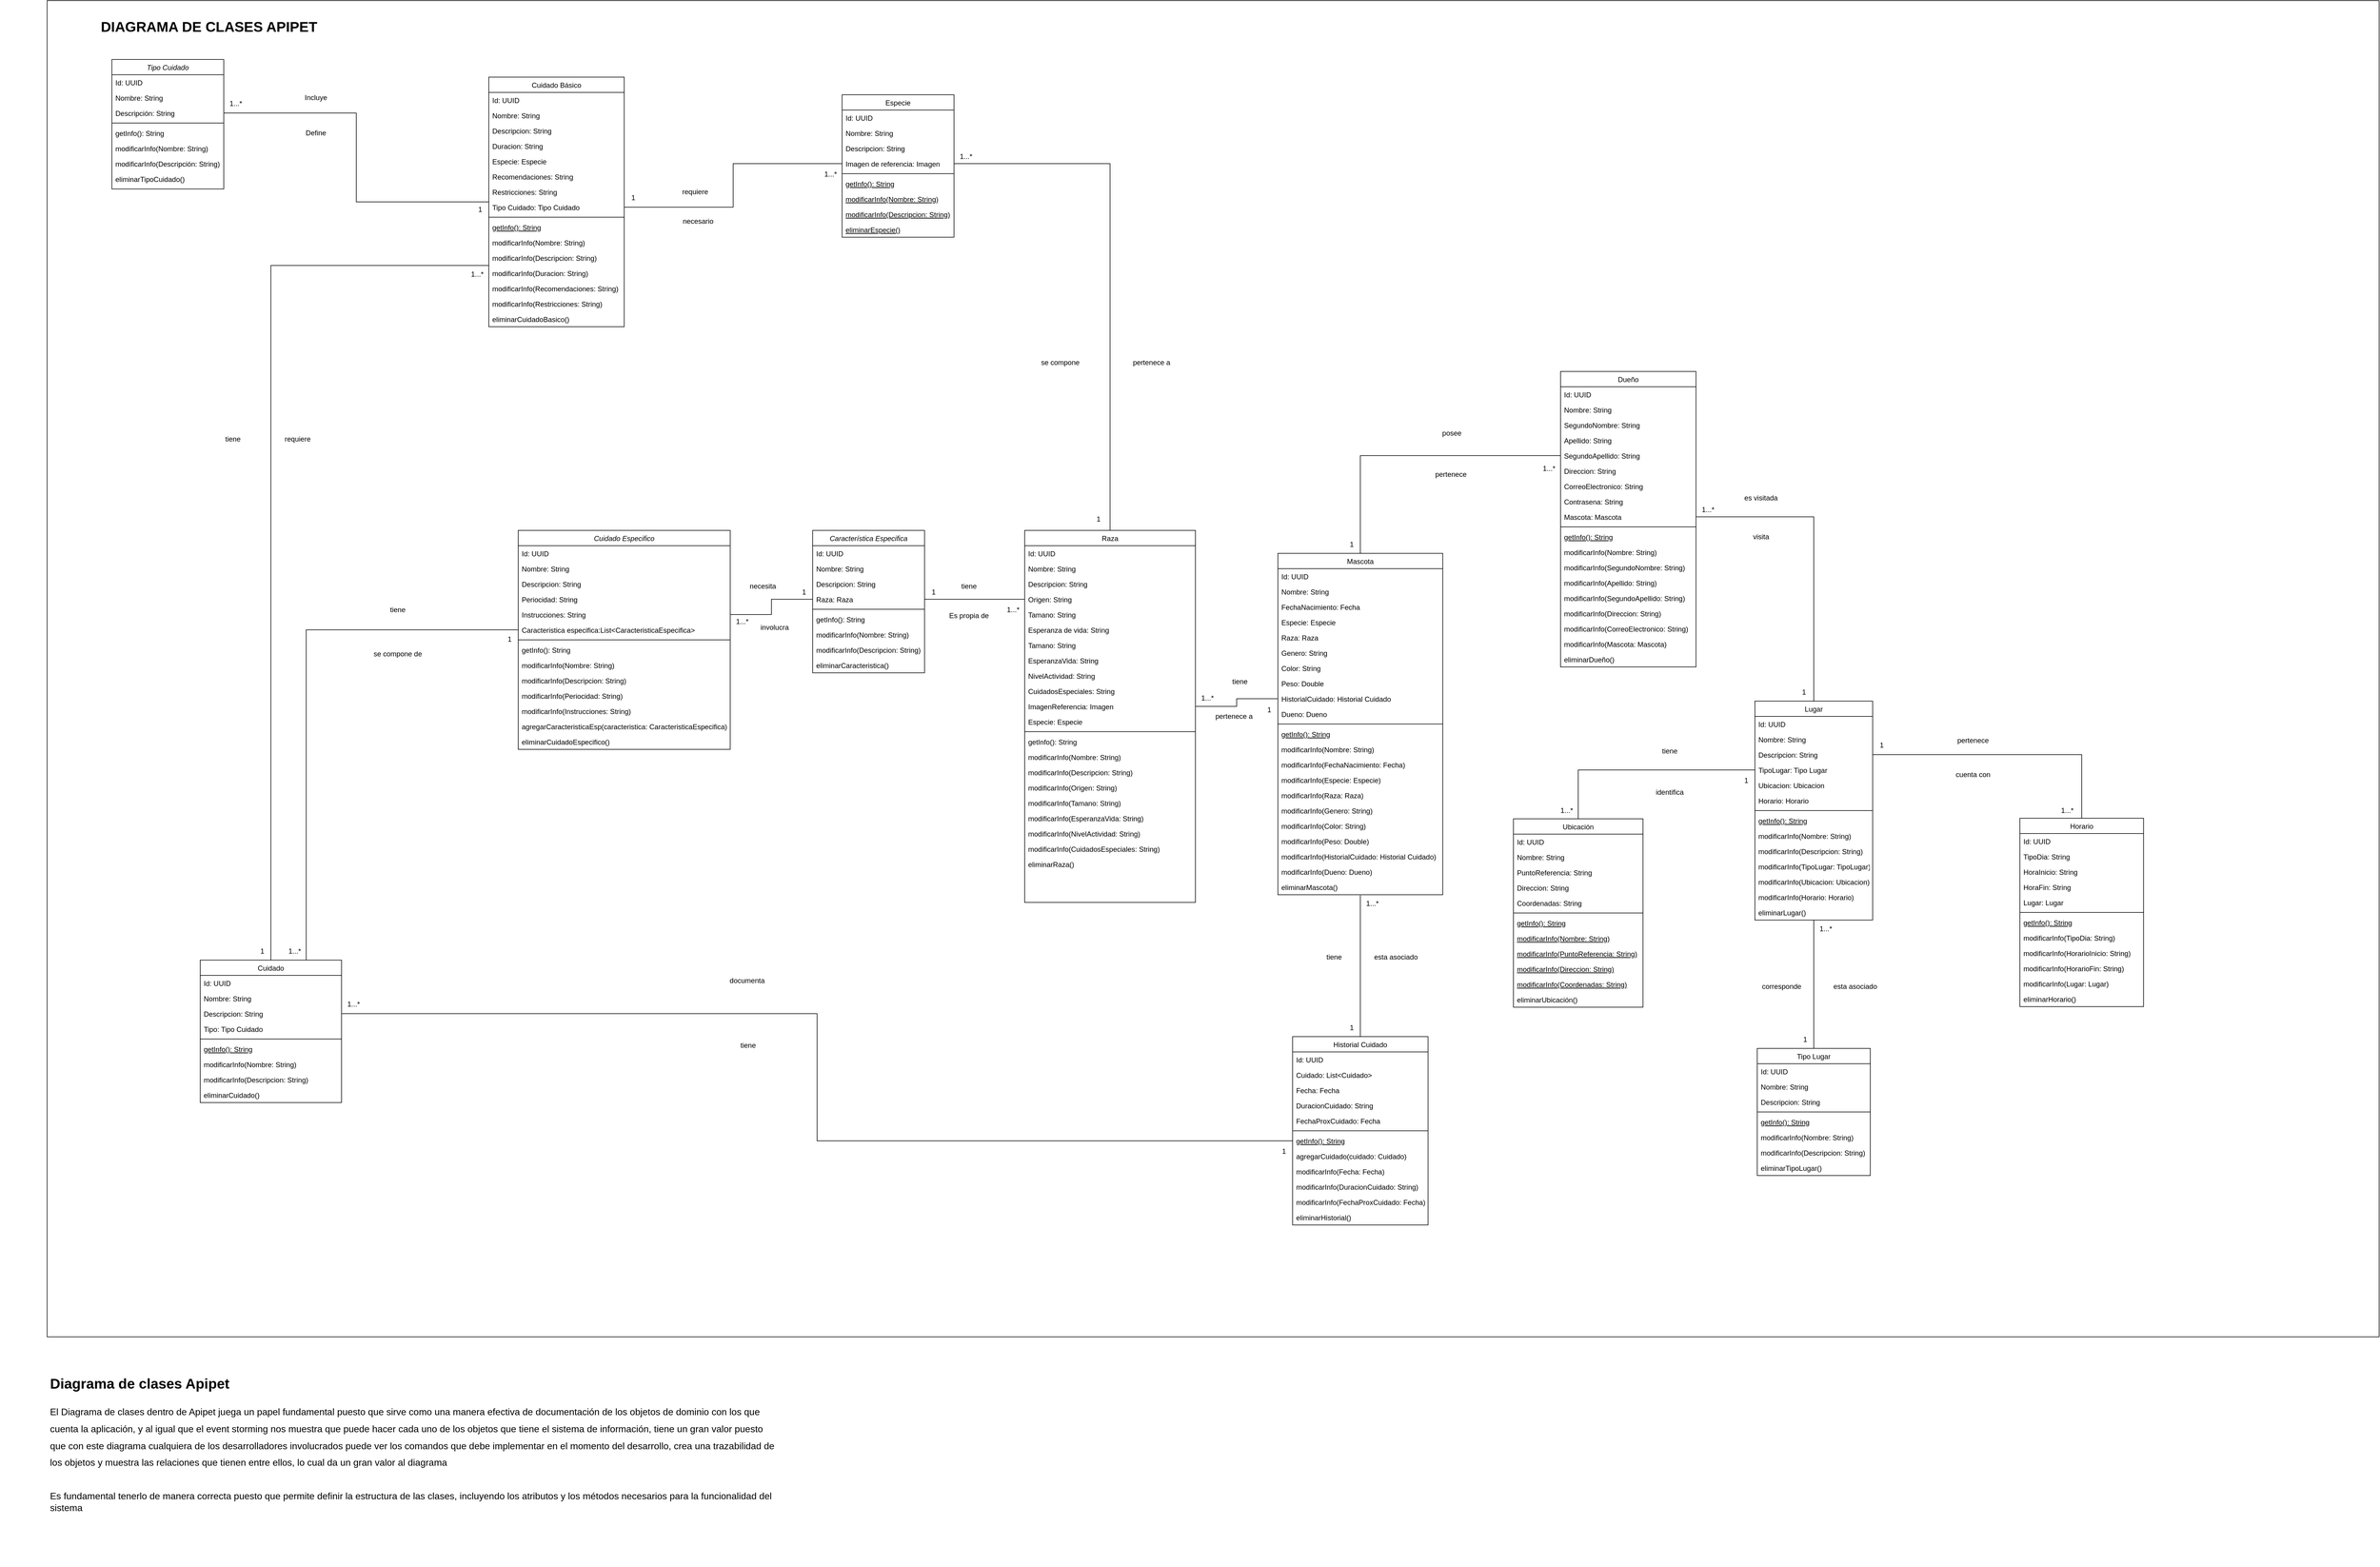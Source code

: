 <mxfile version="21.3.6" type="google">
  <diagram id="C5RBs43oDa-KdzZeNtuy" name="Page-1">
    <mxGraphModel grid="1" page="1" gridSize="10" guides="1" tooltips="1" connect="1" arrows="1" fold="1" pageScale="1" pageWidth="827" pageHeight="1169" math="0" shadow="0">
      <root>
        <mxCell id="WIyWlLk6GJQsqaUBKTNV-0" />
        <mxCell id="WIyWlLk6GJQsqaUBKTNV-1" parent="WIyWlLk6GJQsqaUBKTNV-0" />
        <mxCell id="zkfFHV4jXpPFQw0GAbJ--0" value="Tipo Cuidado" style="swimlane;fontStyle=2;align=center;verticalAlign=top;childLayout=stackLayout;horizontal=1;startSize=26;horizontalStack=0;resizeParent=1;resizeLast=0;collapsible=1;marginBottom=0;rounded=0;shadow=0;strokeWidth=1;" vertex="1" parent="WIyWlLk6GJQsqaUBKTNV-1">
          <mxGeometry x="-790" y="-440" width="190" height="220" as="geometry">
            <mxRectangle x="230" y="140" width="160" height="26" as="alternateBounds" />
          </mxGeometry>
        </mxCell>
        <mxCell id="zkfFHV4jXpPFQw0GAbJ--1" value="Id: UUID" style="text;align=left;verticalAlign=top;spacingLeft=4;spacingRight=4;overflow=hidden;rotatable=0;points=[[0,0.5],[1,0.5]];portConstraint=eastwest;" vertex="1" parent="zkfFHV4jXpPFQw0GAbJ--0">
          <mxGeometry y="26" width="190" height="26" as="geometry" />
        </mxCell>
        <mxCell id="zkfFHV4jXpPFQw0GAbJ--2" value="Nombre: String" style="text;align=left;verticalAlign=top;spacingLeft=4;spacingRight=4;overflow=hidden;rotatable=0;points=[[0,0.5],[1,0.5]];portConstraint=eastwest;rounded=0;shadow=0;html=0;" vertex="1" parent="zkfFHV4jXpPFQw0GAbJ--0">
          <mxGeometry y="52" width="190" height="26" as="geometry" />
        </mxCell>
        <mxCell id="zkfFHV4jXpPFQw0GAbJ--3" value="Descripción: String" style="text;align=left;verticalAlign=top;spacingLeft=4;spacingRight=4;overflow=hidden;rotatable=0;points=[[0,0.5],[1,0.5]];portConstraint=eastwest;rounded=0;shadow=0;html=0;" vertex="1" parent="zkfFHV4jXpPFQw0GAbJ--0">
          <mxGeometry y="78" width="190" height="26" as="geometry" />
        </mxCell>
        <mxCell id="zkfFHV4jXpPFQw0GAbJ--4" value="" style="line;html=1;strokeWidth=1;align=left;verticalAlign=middle;spacingTop=-1;spacingLeft=3;spacingRight=3;rotatable=0;labelPosition=right;points=[];portConstraint=eastwest;" vertex="1" parent="zkfFHV4jXpPFQw0GAbJ--0">
          <mxGeometry y="104" width="190" height="8" as="geometry" />
        </mxCell>
        <mxCell id="zkfFHV4jXpPFQw0GAbJ--5" value="getInfo(): String" style="text;align=left;verticalAlign=top;spacingLeft=4;spacingRight=4;overflow=hidden;rotatable=0;points=[[0,0.5],[1,0.5]];portConstraint=eastwest;" vertex="1" parent="zkfFHV4jXpPFQw0GAbJ--0">
          <mxGeometry y="112" width="190" height="26" as="geometry" />
        </mxCell>
        <mxCell id="_1uuHgT3Wd1-8AW_uuIi-1" value="modificarInfo(Nombre: String)" style="text;align=left;verticalAlign=top;spacingLeft=4;spacingRight=4;overflow=hidden;rotatable=0;points=[[0,0.5],[1,0.5]];portConstraint=eastwest;" vertex="1" parent="zkfFHV4jXpPFQw0GAbJ--0">
          <mxGeometry y="138" width="190" height="26" as="geometry" />
        </mxCell>
        <mxCell id="_1uuHgT3Wd1-8AW_uuIi-2" value="modificarInfo(Descripción: String)" style="text;align=left;verticalAlign=top;spacingLeft=4;spacingRight=4;overflow=hidden;rotatable=0;points=[[0,0.5],[1,0.5]];portConstraint=eastwest;" vertex="1" parent="zkfFHV4jXpPFQw0GAbJ--0">
          <mxGeometry y="164" width="190" height="26" as="geometry" />
        </mxCell>
        <mxCell id="_1uuHgT3Wd1-8AW_uuIi-3" value="eliminarTipoCuidado()" style="text;align=left;verticalAlign=top;spacingLeft=4;spacingRight=4;overflow=hidden;rotatable=0;points=[[0,0.5],[1,0.5]];portConstraint=eastwest;" vertex="1" parent="zkfFHV4jXpPFQw0GAbJ--0">
          <mxGeometry y="190" width="190" height="26" as="geometry" />
        </mxCell>
        <mxCell id="_1uuHgT3Wd1-8AW_uuIi-134" style="edgeStyle=orthogonalEdgeStyle;rounded=0;orthogonalLoop=1;jettySize=auto;html=1;endArrow=none;endFill=0;" edge="1" parent="WIyWlLk6GJQsqaUBKTNV-1" source="zkfFHV4jXpPFQw0GAbJ--6" target="zkfFHV4jXpPFQw0GAbJ--3">
          <mxGeometry relative="1" as="geometry" />
        </mxCell>
        <mxCell id="_1uuHgT3Wd1-8AW_uuIi-136" style="edgeStyle=orthogonalEdgeStyle;rounded=0;orthogonalLoop=1;jettySize=auto;html=1;entryX=0.5;entryY=0;entryDx=0;entryDy=0;endArrow=none;endFill=0;" edge="1" parent="WIyWlLk6GJQsqaUBKTNV-1" source="zkfFHV4jXpPFQw0GAbJ--6" target="nzKiFHQjfke14YNInXLb-12">
          <mxGeometry relative="1" as="geometry">
            <Array as="points">
              <mxPoint x="-520" y="-90" />
            </Array>
          </mxGeometry>
        </mxCell>
        <mxCell id="zkfFHV4jXpPFQw0GAbJ--6" value="Cuidado Básico" style="swimlane;fontStyle=0;align=center;verticalAlign=top;childLayout=stackLayout;horizontal=1;startSize=26;horizontalStack=0;resizeParent=1;resizeLast=0;collapsible=1;marginBottom=0;rounded=0;shadow=0;strokeWidth=1;" vertex="1" parent="WIyWlLk6GJQsqaUBKTNV-1">
          <mxGeometry x="-150" y="-410" width="230" height="424" as="geometry">
            <mxRectangle x="130" y="380" width="160" height="26" as="alternateBounds" />
          </mxGeometry>
        </mxCell>
        <mxCell id="zkfFHV4jXpPFQw0GAbJ--7" value="Id: UUID" style="text;align=left;verticalAlign=top;spacingLeft=4;spacingRight=4;overflow=hidden;rotatable=0;points=[[0,0.5],[1,0.5]];portConstraint=eastwest;" vertex="1" parent="zkfFHV4jXpPFQw0GAbJ--6">
          <mxGeometry y="26" width="230" height="26" as="geometry" />
        </mxCell>
        <mxCell id="zkfFHV4jXpPFQw0GAbJ--8" value="Nombre: String" style="text;align=left;verticalAlign=top;spacingLeft=4;spacingRight=4;overflow=hidden;rotatable=0;points=[[0,0.5],[1,0.5]];portConstraint=eastwest;rounded=0;shadow=0;html=0;" vertex="1" parent="zkfFHV4jXpPFQw0GAbJ--6">
          <mxGeometry y="52" width="230" height="26" as="geometry" />
        </mxCell>
        <mxCell id="_1uuHgT3Wd1-8AW_uuIi-4" value="Descripcion: String" style="text;align=left;verticalAlign=top;spacingLeft=4;spacingRight=4;overflow=hidden;rotatable=0;points=[[0,0.5],[1,0.5]];portConstraint=eastwest;rounded=0;shadow=0;html=0;" vertex="1" parent="zkfFHV4jXpPFQw0GAbJ--6">
          <mxGeometry y="78" width="230" height="26" as="geometry" />
        </mxCell>
        <mxCell id="_1uuHgT3Wd1-8AW_uuIi-5" value="Duracion: String" style="text;align=left;verticalAlign=top;spacingLeft=4;spacingRight=4;overflow=hidden;rotatable=0;points=[[0,0.5],[1,0.5]];portConstraint=eastwest;rounded=0;shadow=0;html=0;" vertex="1" parent="zkfFHV4jXpPFQw0GAbJ--6">
          <mxGeometry y="104" width="230" height="26" as="geometry" />
        </mxCell>
        <mxCell id="_1uuHgT3Wd1-8AW_uuIi-6" value="Especie: Especie" style="text;align=left;verticalAlign=top;spacingLeft=4;spacingRight=4;overflow=hidden;rotatable=0;points=[[0,0.5],[1,0.5]];portConstraint=eastwest;rounded=0;shadow=0;html=0;" vertex="1" parent="zkfFHV4jXpPFQw0GAbJ--6">
          <mxGeometry y="130" width="230" height="26" as="geometry" />
        </mxCell>
        <mxCell id="_1uuHgT3Wd1-8AW_uuIi-7" value="Recomendaciones: String" style="text;align=left;verticalAlign=top;spacingLeft=4;spacingRight=4;overflow=hidden;rotatable=0;points=[[0,0.5],[1,0.5]];portConstraint=eastwest;rounded=0;shadow=0;html=0;" vertex="1" parent="zkfFHV4jXpPFQw0GAbJ--6">
          <mxGeometry y="156" width="230" height="26" as="geometry" />
        </mxCell>
        <mxCell id="_1uuHgT3Wd1-8AW_uuIi-8" value="Restricciones: String" style="text;align=left;verticalAlign=top;spacingLeft=4;spacingRight=4;overflow=hidden;rotatable=0;points=[[0,0.5],[1,0.5]];portConstraint=eastwest;rounded=0;shadow=0;html=0;" vertex="1" parent="zkfFHV4jXpPFQw0GAbJ--6">
          <mxGeometry y="182" width="230" height="26" as="geometry" />
        </mxCell>
        <mxCell id="_1uuHgT3Wd1-8AW_uuIi-9" value="Tipo Cuidado: Tipo Cuidado" style="text;align=left;verticalAlign=top;spacingLeft=4;spacingRight=4;overflow=hidden;rotatable=0;points=[[0,0.5],[1,0.5]];portConstraint=eastwest;rounded=0;shadow=0;html=0;" vertex="1" parent="zkfFHV4jXpPFQw0GAbJ--6">
          <mxGeometry y="208" width="230" height="26" as="geometry" />
        </mxCell>
        <mxCell id="zkfFHV4jXpPFQw0GAbJ--9" value="" style="line;html=1;strokeWidth=1;align=left;verticalAlign=middle;spacingTop=-1;spacingLeft=3;spacingRight=3;rotatable=0;labelPosition=right;points=[];portConstraint=eastwest;" vertex="1" parent="zkfFHV4jXpPFQw0GAbJ--6">
          <mxGeometry y="234" width="230" height="8" as="geometry" />
        </mxCell>
        <mxCell id="zkfFHV4jXpPFQw0GAbJ--10" value="getInfo(): String" style="text;align=left;verticalAlign=top;spacingLeft=4;spacingRight=4;overflow=hidden;rotatable=0;points=[[0,0.5],[1,0.5]];portConstraint=eastwest;fontStyle=4" vertex="1" parent="zkfFHV4jXpPFQw0GAbJ--6">
          <mxGeometry y="242" width="230" height="26" as="geometry" />
        </mxCell>
        <mxCell id="zkfFHV4jXpPFQw0GAbJ--11" value="modificarInfo(Nombre: String)" style="text;align=left;verticalAlign=top;spacingLeft=4;spacingRight=4;overflow=hidden;rotatable=0;points=[[0,0.5],[1,0.5]];portConstraint=eastwest;" vertex="1" parent="zkfFHV4jXpPFQw0GAbJ--6">
          <mxGeometry y="268" width="230" height="26" as="geometry" />
        </mxCell>
        <mxCell id="_1uuHgT3Wd1-8AW_uuIi-10" value="modificarInfo(Descripcion: String)" style="text;align=left;verticalAlign=top;spacingLeft=4;spacingRight=4;overflow=hidden;rotatable=0;points=[[0,0.5],[1,0.5]];portConstraint=eastwest;" vertex="1" parent="zkfFHV4jXpPFQw0GAbJ--6">
          <mxGeometry y="294" width="230" height="26" as="geometry" />
        </mxCell>
        <mxCell id="_1uuHgT3Wd1-8AW_uuIi-11" value="modificarInfo(Duracion: String)" style="text;align=left;verticalAlign=top;spacingLeft=4;spacingRight=4;overflow=hidden;rotatable=0;points=[[0,0.5],[1,0.5]];portConstraint=eastwest;" vertex="1" parent="zkfFHV4jXpPFQw0GAbJ--6">
          <mxGeometry y="320" width="230" height="26" as="geometry" />
        </mxCell>
        <mxCell id="_1uuHgT3Wd1-8AW_uuIi-13" value="modificarInfo(Recomendaciones: String)" style="text;align=left;verticalAlign=top;spacingLeft=4;spacingRight=4;overflow=hidden;rotatable=0;points=[[0,0.5],[1,0.5]];portConstraint=eastwest;" vertex="1" parent="zkfFHV4jXpPFQw0GAbJ--6">
          <mxGeometry y="346" width="230" height="26" as="geometry" />
        </mxCell>
        <mxCell id="_1uuHgT3Wd1-8AW_uuIi-14" value="modificarInfo(Restricciones: String)" style="text;align=left;verticalAlign=top;spacingLeft=4;spacingRight=4;overflow=hidden;rotatable=0;points=[[0,0.5],[1,0.5]];portConstraint=eastwest;" vertex="1" parent="zkfFHV4jXpPFQw0GAbJ--6">
          <mxGeometry y="372" width="230" height="26" as="geometry" />
        </mxCell>
        <mxCell id="_1uuHgT3Wd1-8AW_uuIi-15" value="eliminarCuidadoBasico()&#xa;&#xa;" style="text;align=left;verticalAlign=top;spacingLeft=4;spacingRight=4;overflow=hidden;rotatable=0;points=[[0,0.5],[1,0.5]];portConstraint=eastwest;" vertex="1" parent="zkfFHV4jXpPFQw0GAbJ--6">
          <mxGeometry y="398" width="230" height="26" as="geometry" />
        </mxCell>
        <mxCell id="zkfFHV4jXpPFQw0GAbJ--13" value="Especie" style="swimlane;fontStyle=0;align=center;verticalAlign=top;childLayout=stackLayout;horizontal=1;startSize=26;horizontalStack=0;resizeParent=1;resizeLast=0;collapsible=1;marginBottom=0;rounded=0;shadow=0;strokeWidth=1;" vertex="1" parent="WIyWlLk6GJQsqaUBKTNV-1">
          <mxGeometry x="450" y="-380" width="190" height="242" as="geometry">
            <mxRectangle x="330" y="360" width="170" height="26" as="alternateBounds" />
          </mxGeometry>
        </mxCell>
        <mxCell id="zkfFHV4jXpPFQw0GAbJ--14" value="Id: UUID" style="text;align=left;verticalAlign=top;spacingLeft=4;spacingRight=4;overflow=hidden;rotatable=0;points=[[0,0.5],[1,0.5]];portConstraint=eastwest;" vertex="1" parent="zkfFHV4jXpPFQw0GAbJ--13">
          <mxGeometry y="26" width="190" height="26" as="geometry" />
        </mxCell>
        <mxCell id="_1uuHgT3Wd1-8AW_uuIi-16" value="Nombre: String" style="text;align=left;verticalAlign=top;spacingLeft=4;spacingRight=4;overflow=hidden;rotatable=0;points=[[0,0.5],[1,0.5]];portConstraint=eastwest;" vertex="1" parent="zkfFHV4jXpPFQw0GAbJ--13">
          <mxGeometry y="52" width="190" height="26" as="geometry" />
        </mxCell>
        <mxCell id="_1uuHgT3Wd1-8AW_uuIi-17" value="Descripcion: String" style="text;align=left;verticalAlign=top;spacingLeft=4;spacingRight=4;overflow=hidden;rotatable=0;points=[[0,0.5],[1,0.5]];portConstraint=eastwest;" vertex="1" parent="zkfFHV4jXpPFQw0GAbJ--13">
          <mxGeometry y="78" width="190" height="26" as="geometry" />
        </mxCell>
        <mxCell id="_1uuHgT3Wd1-8AW_uuIi-23" value="Imagen de referencia: Imagen" style="text;align=left;verticalAlign=top;spacingLeft=4;spacingRight=4;overflow=hidden;rotatable=0;points=[[0,0.5],[1,0.5]];portConstraint=eastwest;" vertex="1" parent="zkfFHV4jXpPFQw0GAbJ--13">
          <mxGeometry y="104" width="190" height="26" as="geometry" />
        </mxCell>
        <mxCell id="zkfFHV4jXpPFQw0GAbJ--15" value="" style="line;html=1;strokeWidth=1;align=left;verticalAlign=middle;spacingTop=-1;spacingLeft=3;spacingRight=3;rotatable=0;labelPosition=right;points=[];portConstraint=eastwest;" vertex="1" parent="zkfFHV4jXpPFQw0GAbJ--13">
          <mxGeometry y="130" width="190" height="8" as="geometry" />
        </mxCell>
        <mxCell id="_1uuHgT3Wd1-8AW_uuIi-27" value="getInfo(): String" style="text;align=left;verticalAlign=top;spacingLeft=4;spacingRight=4;overflow=hidden;rotatable=0;points=[[0,0.5],[1,0.5]];portConstraint=eastwest;fontStyle=4" vertex="1" parent="zkfFHV4jXpPFQw0GAbJ--13">
          <mxGeometry y="138" width="190" height="26" as="geometry" />
        </mxCell>
        <mxCell id="_1uuHgT3Wd1-8AW_uuIi-28" value="modificarInfo(Nombre: String)" style="text;align=left;verticalAlign=top;spacingLeft=4;spacingRight=4;overflow=hidden;rotatable=0;points=[[0,0.5],[1,0.5]];portConstraint=eastwest;fontStyle=4" vertex="1" parent="zkfFHV4jXpPFQw0GAbJ--13">
          <mxGeometry y="164" width="190" height="26" as="geometry" />
        </mxCell>
        <mxCell id="_1uuHgT3Wd1-8AW_uuIi-29" value="modificarInfo(Descripcion: String)" style="text;align=left;verticalAlign=top;spacingLeft=4;spacingRight=4;overflow=hidden;rotatable=0;points=[[0,0.5],[1,0.5]];portConstraint=eastwest;fontStyle=4" vertex="1" parent="zkfFHV4jXpPFQw0GAbJ--13">
          <mxGeometry y="190" width="190" height="26" as="geometry" />
        </mxCell>
        <mxCell id="_1uuHgT3Wd1-8AW_uuIi-30" value="eliminarEspecie()" style="text;align=left;verticalAlign=top;spacingLeft=4;spacingRight=4;overflow=hidden;rotatable=0;points=[[0,0.5],[1,0.5]];portConstraint=eastwest;fontStyle=4" vertex="1" parent="zkfFHV4jXpPFQw0GAbJ--13">
          <mxGeometry y="216" width="190" height="26" as="geometry" />
        </mxCell>
        <mxCell id="zkfFHV4jXpPFQw0GAbJ--17" value="Raza" style="swimlane;fontStyle=0;align=center;verticalAlign=top;childLayout=stackLayout;horizontal=1;startSize=26;horizontalStack=0;resizeParent=1;resizeLast=0;collapsible=1;marginBottom=0;rounded=0;shadow=0;strokeWidth=1;" vertex="1" parent="WIyWlLk6GJQsqaUBKTNV-1">
          <mxGeometry x="760" y="360" width="290" height="632" as="geometry">
            <mxRectangle x="550" y="140" width="160" height="26" as="alternateBounds" />
          </mxGeometry>
        </mxCell>
        <mxCell id="zkfFHV4jXpPFQw0GAbJ--18" value="Id: UUID" style="text;align=left;verticalAlign=top;spacingLeft=4;spacingRight=4;overflow=hidden;rotatable=0;points=[[0,0.5],[1,0.5]];portConstraint=eastwest;" vertex="1" parent="zkfFHV4jXpPFQw0GAbJ--17">
          <mxGeometry y="26" width="290" height="26" as="geometry" />
        </mxCell>
        <mxCell id="zkfFHV4jXpPFQw0GAbJ--19" value="Nombre: String" style="text;align=left;verticalAlign=top;spacingLeft=4;spacingRight=4;overflow=hidden;rotatable=0;points=[[0,0.5],[1,0.5]];portConstraint=eastwest;rounded=0;shadow=0;html=0;" vertex="1" parent="zkfFHV4jXpPFQw0GAbJ--17">
          <mxGeometry y="52" width="290" height="26" as="geometry" />
        </mxCell>
        <mxCell id="zkfFHV4jXpPFQw0GAbJ--20" value="Descripcion: String " style="text;align=left;verticalAlign=top;spacingLeft=4;spacingRight=4;overflow=hidden;rotatable=0;points=[[0,0.5],[1,0.5]];portConstraint=eastwest;rounded=0;shadow=0;html=0;" vertex="1" parent="zkfFHV4jXpPFQw0GAbJ--17">
          <mxGeometry y="78" width="290" height="26" as="geometry" />
        </mxCell>
        <mxCell id="zkfFHV4jXpPFQw0GAbJ--21" value="Origen: String " style="text;align=left;verticalAlign=top;spacingLeft=4;spacingRight=4;overflow=hidden;rotatable=0;points=[[0,0.5],[1,0.5]];portConstraint=eastwest;rounded=0;shadow=0;html=0;" vertex="1" parent="zkfFHV4jXpPFQw0GAbJ--17">
          <mxGeometry y="104" width="290" height="26" as="geometry" />
        </mxCell>
        <mxCell id="zkfFHV4jXpPFQw0GAbJ--22" value="Tamano: String" style="text;align=left;verticalAlign=top;spacingLeft=4;spacingRight=4;overflow=hidden;rotatable=0;points=[[0,0.5],[1,0.5]];portConstraint=eastwest;rounded=0;shadow=0;html=0;" vertex="1" parent="zkfFHV4jXpPFQw0GAbJ--17">
          <mxGeometry y="130" width="290" height="26" as="geometry" />
        </mxCell>
        <mxCell id="_1uuHgT3Wd1-8AW_uuIi-51" value="Esperanza de vida: String" style="text;align=left;verticalAlign=top;spacingLeft=4;spacingRight=4;overflow=hidden;rotatable=0;points=[[0,0.5],[1,0.5]];portConstraint=eastwest;rounded=0;shadow=0;html=0;" vertex="1" parent="zkfFHV4jXpPFQw0GAbJ--17">
          <mxGeometry y="156" width="290" height="26" as="geometry" />
        </mxCell>
        <mxCell id="_1uuHgT3Wd1-8AW_uuIi-52" value="Tamano: String" style="text;align=left;verticalAlign=top;spacingLeft=4;spacingRight=4;overflow=hidden;rotatable=0;points=[[0,0.5],[1,0.5]];portConstraint=eastwest;rounded=0;shadow=0;html=0;" vertex="1" parent="zkfFHV4jXpPFQw0GAbJ--17">
          <mxGeometry y="182" width="290" height="26" as="geometry" />
        </mxCell>
        <mxCell id="_1uuHgT3Wd1-8AW_uuIi-53" value="EsperanzaVida: String" style="text;align=left;verticalAlign=top;spacingLeft=4;spacingRight=4;overflow=hidden;rotatable=0;points=[[0,0.5],[1,0.5]];portConstraint=eastwest;rounded=0;shadow=0;html=0;" vertex="1" parent="zkfFHV4jXpPFQw0GAbJ--17">
          <mxGeometry y="208" width="290" height="26" as="geometry" />
        </mxCell>
        <mxCell id="_1uuHgT3Wd1-8AW_uuIi-54" value="NivelActividad: String" style="text;align=left;verticalAlign=top;spacingLeft=4;spacingRight=4;overflow=hidden;rotatable=0;points=[[0,0.5],[1,0.5]];portConstraint=eastwest;rounded=0;shadow=0;html=0;" vertex="1" parent="zkfFHV4jXpPFQw0GAbJ--17">
          <mxGeometry y="234" width="290" height="26" as="geometry" />
        </mxCell>
        <mxCell id="_1uuHgT3Wd1-8AW_uuIi-55" value="CuidadosEspeciales: String" style="text;align=left;verticalAlign=top;spacingLeft=4;spacingRight=4;overflow=hidden;rotatable=0;points=[[0,0.5],[1,0.5]];portConstraint=eastwest;rounded=0;shadow=0;html=0;" vertex="1" parent="zkfFHV4jXpPFQw0GAbJ--17">
          <mxGeometry y="260" width="290" height="26" as="geometry" />
        </mxCell>
        <mxCell id="_1uuHgT3Wd1-8AW_uuIi-56" value="ImagenReferencia: Imagen" style="text;align=left;verticalAlign=top;spacingLeft=4;spacingRight=4;overflow=hidden;rotatable=0;points=[[0,0.5],[1,0.5]];portConstraint=eastwest;rounded=0;shadow=0;html=0;" vertex="1" parent="zkfFHV4jXpPFQw0GAbJ--17">
          <mxGeometry y="286" width="290" height="26" as="geometry" />
        </mxCell>
        <mxCell id="_1uuHgT3Wd1-8AW_uuIi-57" value="Especie: Especie" style="text;align=left;verticalAlign=top;spacingLeft=4;spacingRight=4;overflow=hidden;rotatable=0;points=[[0,0.5],[1,0.5]];portConstraint=eastwest;rounded=0;shadow=0;html=0;" vertex="1" parent="zkfFHV4jXpPFQw0GAbJ--17">
          <mxGeometry y="312" width="290" height="26" as="geometry" />
        </mxCell>
        <mxCell id="zkfFHV4jXpPFQw0GAbJ--23" value="" style="line;html=1;strokeWidth=1;align=left;verticalAlign=middle;spacingTop=-1;spacingLeft=3;spacingRight=3;rotatable=0;labelPosition=right;points=[];portConstraint=eastwest;" vertex="1" parent="zkfFHV4jXpPFQw0GAbJ--17">
          <mxGeometry y="338" width="290" height="8" as="geometry" />
        </mxCell>
        <mxCell id="zkfFHV4jXpPFQw0GAbJ--24" value="getInfo(): String" style="text;align=left;verticalAlign=top;spacingLeft=4;spacingRight=4;overflow=hidden;rotatable=0;points=[[0,0.5],[1,0.5]];portConstraint=eastwest;" vertex="1" parent="zkfFHV4jXpPFQw0GAbJ--17">
          <mxGeometry y="346" width="290" height="26" as="geometry" />
        </mxCell>
        <mxCell id="zkfFHV4jXpPFQw0GAbJ--25" value="modificarInfo(Nombre: String)" style="text;align=left;verticalAlign=top;spacingLeft=4;spacingRight=4;overflow=hidden;rotatable=0;points=[[0,0.5],[1,0.5]];portConstraint=eastwest;" vertex="1" parent="zkfFHV4jXpPFQw0GAbJ--17">
          <mxGeometry y="372" width="290" height="26" as="geometry" />
        </mxCell>
        <mxCell id="_1uuHgT3Wd1-8AW_uuIi-60" value="modificarInfo(Descripcion: String)" style="text;align=left;verticalAlign=top;spacingLeft=4;spacingRight=4;overflow=hidden;rotatable=0;points=[[0,0.5],[1,0.5]];portConstraint=eastwest;" vertex="1" parent="zkfFHV4jXpPFQw0GAbJ--17">
          <mxGeometry y="398" width="290" height="26" as="geometry" />
        </mxCell>
        <mxCell id="_1uuHgT3Wd1-8AW_uuIi-61" value="modificarInfo(Origen: String)" style="text;align=left;verticalAlign=top;spacingLeft=4;spacingRight=4;overflow=hidden;rotatable=0;points=[[0,0.5],[1,0.5]];portConstraint=eastwest;" vertex="1" parent="zkfFHV4jXpPFQw0GAbJ--17">
          <mxGeometry y="424" width="290" height="26" as="geometry" />
        </mxCell>
        <mxCell id="_1uuHgT3Wd1-8AW_uuIi-62" value="modificarInfo(Tamano: String)" style="text;align=left;verticalAlign=top;spacingLeft=4;spacingRight=4;overflow=hidden;rotatable=0;points=[[0,0.5],[1,0.5]];portConstraint=eastwest;" vertex="1" parent="zkfFHV4jXpPFQw0GAbJ--17">
          <mxGeometry y="450" width="290" height="26" as="geometry" />
        </mxCell>
        <mxCell id="_1uuHgT3Wd1-8AW_uuIi-63" value="modificarInfo(EsperanzaVida: String)" style="text;align=left;verticalAlign=top;spacingLeft=4;spacingRight=4;overflow=hidden;rotatable=0;points=[[0,0.5],[1,0.5]];portConstraint=eastwest;" vertex="1" parent="zkfFHV4jXpPFQw0GAbJ--17">
          <mxGeometry y="476" width="290" height="26" as="geometry" />
        </mxCell>
        <mxCell id="_1uuHgT3Wd1-8AW_uuIi-64" value="modificarInfo(NivelActividad: String)" style="text;align=left;verticalAlign=top;spacingLeft=4;spacingRight=4;overflow=hidden;rotatable=0;points=[[0,0.5],[1,0.5]];portConstraint=eastwest;" vertex="1" parent="zkfFHV4jXpPFQw0GAbJ--17">
          <mxGeometry y="502" width="290" height="26" as="geometry" />
        </mxCell>
        <mxCell id="_1uuHgT3Wd1-8AW_uuIi-65" value="modificarInfo(CuidadosEspeciales: String)" style="text;align=left;verticalAlign=top;spacingLeft=4;spacingRight=4;overflow=hidden;rotatable=0;points=[[0,0.5],[1,0.5]];portConstraint=eastwest;" vertex="1" parent="zkfFHV4jXpPFQw0GAbJ--17">
          <mxGeometry y="528" width="290" height="26" as="geometry" />
        </mxCell>
        <mxCell id="_1uuHgT3Wd1-8AW_uuIi-59" value="eliminarRaza()" style="text;align=left;verticalAlign=top;spacingLeft=4;spacingRight=4;overflow=hidden;rotatable=0;points=[[0,0.5],[1,0.5]];portConstraint=eastwest;" vertex="1" parent="zkfFHV4jXpPFQw0GAbJ--17">
          <mxGeometry y="554" width="290" height="26" as="geometry" />
        </mxCell>
        <mxCell id="nzKiFHQjfke14YNInXLb-0" value="Característica Especifica" style="swimlane;fontStyle=2;align=center;verticalAlign=top;childLayout=stackLayout;horizontal=1;startSize=26;horizontalStack=0;resizeParent=1;resizeLast=0;collapsible=1;marginBottom=0;rounded=0;shadow=0;strokeWidth=1;" vertex="1" parent="WIyWlLk6GJQsqaUBKTNV-1">
          <mxGeometry x="400" y="360" width="190" height="242" as="geometry">
            <mxRectangle x="230" y="140" width="160" height="26" as="alternateBounds" />
          </mxGeometry>
        </mxCell>
        <mxCell id="nzKiFHQjfke14YNInXLb-1" value="Id: UUID" style="text;align=left;verticalAlign=top;spacingLeft=4;spacingRight=4;overflow=hidden;rotatable=0;points=[[0,0.5],[1,0.5]];portConstraint=eastwest;" vertex="1" parent="nzKiFHQjfke14YNInXLb-0">
          <mxGeometry y="26" width="190" height="26" as="geometry" />
        </mxCell>
        <mxCell id="nzKiFHQjfke14YNInXLb-2" value="Nombre: String" style="text;align=left;verticalAlign=top;spacingLeft=4;spacingRight=4;overflow=hidden;rotatable=0;points=[[0,0.5],[1,0.5]];portConstraint=eastwest;rounded=0;shadow=0;html=0;" vertex="1" parent="nzKiFHQjfke14YNInXLb-0">
          <mxGeometry y="52" width="190" height="26" as="geometry" />
        </mxCell>
        <mxCell id="nzKiFHQjfke14YNInXLb-3" value="Descripcion: String" style="text;align=left;verticalAlign=top;spacingLeft=4;spacingRight=4;overflow=hidden;rotatable=0;points=[[0,0.5],[1,0.5]];portConstraint=eastwest;rounded=0;shadow=0;html=0;" vertex="1" parent="nzKiFHQjfke14YNInXLb-0">
          <mxGeometry y="78" width="190" height="26" as="geometry" />
        </mxCell>
        <mxCell id="_1uuHgT3Wd1-8AW_uuIi-40" value="Raza: Raza" style="text;align=left;verticalAlign=top;spacingLeft=4;spacingRight=4;overflow=hidden;rotatable=0;points=[[0,0.5],[1,0.5]];portConstraint=eastwest;rounded=0;shadow=0;html=0;" vertex="1" parent="nzKiFHQjfke14YNInXLb-0">
          <mxGeometry y="104" width="190" height="26" as="geometry" />
        </mxCell>
        <mxCell id="nzKiFHQjfke14YNInXLb-4" value="" style="line;html=1;strokeWidth=1;align=left;verticalAlign=middle;spacingTop=-1;spacingLeft=3;spacingRight=3;rotatable=0;labelPosition=right;points=[];portConstraint=eastwest;" vertex="1" parent="nzKiFHQjfke14YNInXLb-0">
          <mxGeometry y="130" width="190" height="8" as="geometry" />
        </mxCell>
        <mxCell id="nzKiFHQjfke14YNInXLb-5" value=" getInfo(): String" style="text;align=left;verticalAlign=top;spacingLeft=4;spacingRight=4;overflow=hidden;rotatable=0;points=[[0,0.5],[1,0.5]];portConstraint=eastwest;" vertex="1" parent="nzKiFHQjfke14YNInXLb-0">
          <mxGeometry y="138" width="190" height="26" as="geometry" />
        </mxCell>
        <mxCell id="_1uuHgT3Wd1-8AW_uuIi-41" value="modificarInfo(Nombre: String)" style="text;align=left;verticalAlign=top;spacingLeft=4;spacingRight=4;overflow=hidden;rotatable=0;points=[[0,0.5],[1,0.5]];portConstraint=eastwest;" vertex="1" parent="nzKiFHQjfke14YNInXLb-0">
          <mxGeometry y="164" width="190" height="26" as="geometry" />
        </mxCell>
        <mxCell id="_1uuHgT3Wd1-8AW_uuIi-43" value="modificarInfo(Descripcion: String)" style="text;align=left;verticalAlign=top;spacingLeft=4;spacingRight=4;overflow=hidden;rotatable=0;points=[[0,0.5],[1,0.5]];portConstraint=eastwest;" vertex="1" parent="nzKiFHQjfke14YNInXLb-0">
          <mxGeometry y="190" width="190" height="26" as="geometry" />
        </mxCell>
        <mxCell id="_1uuHgT3Wd1-8AW_uuIi-42" value="eliminarCaracteristica()" style="text;align=left;verticalAlign=top;spacingLeft=4;spacingRight=4;overflow=hidden;rotatable=0;points=[[0,0.5],[1,0.5]];portConstraint=eastwest;" vertex="1" parent="nzKiFHQjfke14YNInXLb-0">
          <mxGeometry y="216" width="190" height="26" as="geometry" />
        </mxCell>
        <mxCell id="nzKiFHQjfke14YNInXLb-6" value="Cuidado Especifico" style="swimlane;fontStyle=2;align=center;verticalAlign=top;childLayout=stackLayout;horizontal=1;startSize=26;horizontalStack=0;resizeParent=1;resizeLast=0;collapsible=1;marginBottom=0;rounded=0;shadow=0;strokeWidth=1;" vertex="1" parent="WIyWlLk6GJQsqaUBKTNV-1">
          <mxGeometry x="-100" y="360" width="360" height="372" as="geometry">
            <mxRectangle x="230" y="140" width="160" height="26" as="alternateBounds" />
          </mxGeometry>
        </mxCell>
        <mxCell id="nzKiFHQjfke14YNInXLb-7" value="Id: UUID" style="text;align=left;verticalAlign=top;spacingLeft=4;spacingRight=4;overflow=hidden;rotatable=0;points=[[0,0.5],[1,0.5]];portConstraint=eastwest;" vertex="1" parent="nzKiFHQjfke14YNInXLb-6">
          <mxGeometry y="26" width="360" height="26" as="geometry" />
        </mxCell>
        <mxCell id="nzKiFHQjfke14YNInXLb-8" value="Nombre: String" style="text;align=left;verticalAlign=top;spacingLeft=4;spacingRight=4;overflow=hidden;rotatable=0;points=[[0,0.5],[1,0.5]];portConstraint=eastwest;rounded=0;shadow=0;html=0;" vertex="1" parent="nzKiFHQjfke14YNInXLb-6">
          <mxGeometry y="52" width="360" height="26" as="geometry" />
        </mxCell>
        <mxCell id="nzKiFHQjfke14YNInXLb-9" value="Descripcion: String" style="text;align=left;verticalAlign=top;spacingLeft=4;spacingRight=4;overflow=hidden;rotatable=0;points=[[0,0.5],[1,0.5]];portConstraint=eastwest;rounded=0;shadow=0;html=0;" vertex="1" parent="nzKiFHQjfke14YNInXLb-6">
          <mxGeometry y="78" width="360" height="26" as="geometry" />
        </mxCell>
        <mxCell id="_1uuHgT3Wd1-8AW_uuIi-35" value="Periocidad: String" style="text;align=left;verticalAlign=top;spacingLeft=4;spacingRight=4;overflow=hidden;rotatable=0;points=[[0,0.5],[1,0.5]];portConstraint=eastwest;rounded=0;shadow=0;html=0;" vertex="1" parent="nzKiFHQjfke14YNInXLb-6">
          <mxGeometry y="104" width="360" height="26" as="geometry" />
        </mxCell>
        <mxCell id="_1uuHgT3Wd1-8AW_uuIi-36" value="Instrucciones: String" style="text;align=left;verticalAlign=top;spacingLeft=4;spacingRight=4;overflow=hidden;rotatable=0;points=[[0,0.5],[1,0.5]];portConstraint=eastwest;rounded=0;shadow=0;html=0;" vertex="1" parent="nzKiFHQjfke14YNInXLb-6">
          <mxGeometry y="130" width="360" height="26" as="geometry" />
        </mxCell>
        <mxCell id="_1uuHgT3Wd1-8AW_uuIi-37" value="Caracteristica especifica:List&lt;CaracteristicaEspecifica&gt;" style="text;align=left;verticalAlign=top;spacingLeft=4;spacingRight=4;overflow=hidden;rotatable=0;points=[[0,0.5],[1,0.5]];portConstraint=eastwest;rounded=0;shadow=0;html=0;" vertex="1" parent="nzKiFHQjfke14YNInXLb-6">
          <mxGeometry y="156" width="360" height="26" as="geometry" />
        </mxCell>
        <mxCell id="nzKiFHQjfke14YNInXLb-10" value="" style="line;html=1;strokeWidth=1;align=left;verticalAlign=middle;spacingTop=-1;spacingLeft=3;spacingRight=3;rotatable=0;labelPosition=right;points=[];portConstraint=eastwest;" vertex="1" parent="nzKiFHQjfke14YNInXLb-6">
          <mxGeometry y="182" width="360" height="8" as="geometry" />
        </mxCell>
        <mxCell id="nzKiFHQjfke14YNInXLb-11" value="getInfo(): String" style="text;align=left;verticalAlign=top;spacingLeft=4;spacingRight=4;overflow=hidden;rotatable=0;points=[[0,0.5],[1,0.5]];portConstraint=eastwest;" vertex="1" parent="nzKiFHQjfke14YNInXLb-6">
          <mxGeometry y="190" width="360" height="26" as="geometry" />
        </mxCell>
        <mxCell id="_1uuHgT3Wd1-8AW_uuIi-47" value="modificarInfo(Nombre: String)" style="text;align=left;verticalAlign=top;spacingLeft=4;spacingRight=4;overflow=hidden;rotatable=0;points=[[0,0.5],[1,0.5]];portConstraint=eastwest;" vertex="1" parent="nzKiFHQjfke14YNInXLb-6">
          <mxGeometry y="216" width="360" height="26" as="geometry" />
        </mxCell>
        <mxCell id="_1uuHgT3Wd1-8AW_uuIi-48" value="modificarInfo(Descripcion: String)" style="text;align=left;verticalAlign=top;spacingLeft=4;spacingRight=4;overflow=hidden;rotatable=0;points=[[0,0.5],[1,0.5]];portConstraint=eastwest;" vertex="1" parent="nzKiFHQjfke14YNInXLb-6">
          <mxGeometry y="242" width="360" height="26" as="geometry" />
        </mxCell>
        <mxCell id="_1uuHgT3Wd1-8AW_uuIi-49" value="modificarInfo(Periocidad: String)" style="text;align=left;verticalAlign=top;spacingLeft=4;spacingRight=4;overflow=hidden;rotatable=0;points=[[0,0.5],[1,0.5]];portConstraint=eastwest;" vertex="1" parent="nzKiFHQjfke14YNInXLb-6">
          <mxGeometry y="268" width="360" height="26" as="geometry" />
        </mxCell>
        <mxCell id="_1uuHgT3Wd1-8AW_uuIi-50" value="modificarInfo(Instrucciones: String)" style="text;align=left;verticalAlign=top;spacingLeft=4;spacingRight=4;overflow=hidden;rotatable=0;points=[[0,0.5],[1,0.5]];portConstraint=eastwest;" vertex="1" parent="nzKiFHQjfke14YNInXLb-6">
          <mxGeometry y="294" width="360" height="26" as="geometry" />
        </mxCell>
        <mxCell id="_1uuHgT3Wd1-8AW_uuIi-38" value="agregarCaracteristicaEsp(caracteristica: CaracteristicaEspecifica)" style="text;align=left;verticalAlign=top;spacingLeft=4;spacingRight=4;overflow=hidden;rotatable=0;points=[[0,0.5],[1,0.5]];portConstraint=eastwest;" vertex="1" parent="nzKiFHQjfke14YNInXLb-6">
          <mxGeometry y="320" width="360" height="26" as="geometry" />
        </mxCell>
        <mxCell id="_1uuHgT3Wd1-8AW_uuIi-39" value="eliminarCuidadoEspecifico()" style="text;align=left;verticalAlign=top;spacingLeft=4;spacingRight=4;overflow=hidden;rotatable=0;points=[[0,0.5],[1,0.5]];portConstraint=eastwest;" vertex="1" parent="nzKiFHQjfke14YNInXLb-6">
          <mxGeometry y="346" width="360" height="26" as="geometry" />
        </mxCell>
        <mxCell id="_1uuHgT3Wd1-8AW_uuIi-139" style="edgeStyle=orthogonalEdgeStyle;rounded=0;orthogonalLoop=1;jettySize=auto;html=1;exitX=0.75;exitY=0;exitDx=0;exitDy=0;entryX=0;entryY=0.5;entryDx=0;entryDy=0;endArrow=none;endFill=0;" edge="1" parent="WIyWlLk6GJQsqaUBKTNV-1" source="nzKiFHQjfke14YNInXLb-12" target="_1uuHgT3Wd1-8AW_uuIi-37">
          <mxGeometry relative="1" as="geometry" />
        </mxCell>
        <mxCell id="nzKiFHQjfke14YNInXLb-12" value="Cuidado" style="swimlane;fontStyle=0;align=center;verticalAlign=top;childLayout=stackLayout;horizontal=1;startSize=26;horizontalStack=0;resizeParent=1;resizeLast=0;collapsible=1;marginBottom=0;rounded=0;shadow=0;strokeWidth=1;" vertex="1" parent="WIyWlLk6GJQsqaUBKTNV-1">
          <mxGeometry x="-640" y="1090" width="240" height="242" as="geometry">
            <mxRectangle x="130" y="380" width="160" height="26" as="alternateBounds" />
          </mxGeometry>
        </mxCell>
        <mxCell id="nzKiFHQjfke14YNInXLb-13" value="Id: UUID" style="text;align=left;verticalAlign=top;spacingLeft=4;spacingRight=4;overflow=hidden;rotatable=0;points=[[0,0.5],[1,0.5]];portConstraint=eastwest;" vertex="1" parent="nzKiFHQjfke14YNInXLb-12">
          <mxGeometry y="26" width="240" height="26" as="geometry" />
        </mxCell>
        <mxCell id="nzKiFHQjfke14YNInXLb-14" value="Nombre: String" style="text;align=left;verticalAlign=top;spacingLeft=4;spacingRight=4;overflow=hidden;rotatable=0;points=[[0,0.5],[1,0.5]];portConstraint=eastwest;rounded=0;shadow=0;html=0;" vertex="1" parent="nzKiFHQjfke14YNInXLb-12">
          <mxGeometry y="52" width="240" height="26" as="geometry" />
        </mxCell>
        <mxCell id="_1uuHgT3Wd1-8AW_uuIi-31" value="Descripcion: String" style="text;align=left;verticalAlign=top;spacingLeft=4;spacingRight=4;overflow=hidden;rotatable=0;points=[[0,0.5],[1,0.5]];portConstraint=eastwest;rounded=0;shadow=0;html=0;" vertex="1" parent="nzKiFHQjfke14YNInXLb-12">
          <mxGeometry y="78" width="240" height="26" as="geometry" />
        </mxCell>
        <mxCell id="_1uuHgT3Wd1-8AW_uuIi-32" value="Tipo: Tipo Cuidado" style="text;align=left;verticalAlign=top;spacingLeft=4;spacingRight=4;overflow=hidden;rotatable=0;points=[[0,0.5],[1,0.5]];portConstraint=eastwest;rounded=0;shadow=0;html=0;" vertex="1" parent="nzKiFHQjfke14YNInXLb-12">
          <mxGeometry y="104" width="240" height="26" as="geometry" />
        </mxCell>
        <mxCell id="nzKiFHQjfke14YNInXLb-15" value="" style="line;html=1;strokeWidth=1;align=left;verticalAlign=middle;spacingTop=-1;spacingLeft=3;spacingRight=3;rotatable=0;labelPosition=right;points=[];portConstraint=eastwest;" vertex="1" parent="nzKiFHQjfke14YNInXLb-12">
          <mxGeometry y="130" width="240" height="8" as="geometry" />
        </mxCell>
        <mxCell id="nzKiFHQjfke14YNInXLb-16" value="getInfo(): String" style="text;align=left;verticalAlign=top;spacingLeft=4;spacingRight=4;overflow=hidden;rotatable=0;points=[[0,0.5],[1,0.5]];portConstraint=eastwest;fontStyle=4" vertex="1" parent="nzKiFHQjfke14YNInXLb-12">
          <mxGeometry y="138" width="240" height="26" as="geometry" />
        </mxCell>
        <mxCell id="nzKiFHQjfke14YNInXLb-17" value="modificarInfo(Nombre: String)" style="text;align=left;verticalAlign=top;spacingLeft=4;spacingRight=4;overflow=hidden;rotatable=0;points=[[0,0.5],[1,0.5]];portConstraint=eastwest;" vertex="1" parent="nzKiFHQjfke14YNInXLb-12">
          <mxGeometry y="164" width="240" height="26" as="geometry" />
        </mxCell>
        <mxCell id="_1uuHgT3Wd1-8AW_uuIi-33" value="modificarInfo(Descripcion: String)" style="text;align=left;verticalAlign=top;spacingLeft=4;spacingRight=4;overflow=hidden;rotatable=0;points=[[0,0.5],[1,0.5]];portConstraint=eastwest;" vertex="1" parent="nzKiFHQjfke14YNInXLb-12">
          <mxGeometry y="190" width="240" height="26" as="geometry" />
        </mxCell>
        <mxCell id="_1uuHgT3Wd1-8AW_uuIi-34" value="eliminarCuidado()" style="text;align=left;verticalAlign=top;spacingLeft=4;spacingRight=4;overflow=hidden;rotatable=0;points=[[0,0.5],[1,0.5]];portConstraint=eastwest;" vertex="1" parent="nzKiFHQjfke14YNInXLb-12">
          <mxGeometry y="216" width="240" height="26" as="geometry" />
        </mxCell>
        <mxCell id="_1uuHgT3Wd1-8AW_uuIi-140" style="edgeStyle=orthogonalEdgeStyle;rounded=0;orthogonalLoop=1;jettySize=auto;html=1;exitX=0.5;exitY=0;exitDx=0;exitDy=0;entryX=0.5;entryY=1.038;entryDx=0;entryDy=0;entryPerimeter=0;endArrow=none;endFill=0;" edge="1" parent="WIyWlLk6GJQsqaUBKTNV-1" source="nzKiFHQjfke14YNInXLb-18" target="_1uuHgT3Wd1-8AW_uuIi-75">
          <mxGeometry relative="1" as="geometry" />
        </mxCell>
        <mxCell id="nzKiFHQjfke14YNInXLb-18" value="Historial Cuidado" style="swimlane;fontStyle=0;align=center;verticalAlign=top;childLayout=stackLayout;horizontal=1;startSize=26;horizontalStack=0;resizeParent=1;resizeLast=0;collapsible=1;marginBottom=0;rounded=0;shadow=0;strokeWidth=1;" vertex="1" parent="WIyWlLk6GJQsqaUBKTNV-1">
          <mxGeometry x="1215" y="1220" width="230" height="320" as="geometry">
            <mxRectangle x="130" y="380" width="160" height="26" as="alternateBounds" />
          </mxGeometry>
        </mxCell>
        <mxCell id="nzKiFHQjfke14YNInXLb-19" value="Id: UUID" style="text;align=left;verticalAlign=top;spacingLeft=4;spacingRight=4;overflow=hidden;rotatable=0;points=[[0,0.5],[1,0.5]];portConstraint=eastwest;" vertex="1" parent="nzKiFHQjfke14YNInXLb-18">
          <mxGeometry y="26" width="230" height="26" as="geometry" />
        </mxCell>
        <mxCell id="nzKiFHQjfke14YNInXLb-20" value="Cuidado: List&lt;Cuidado&gt;" style="text;align=left;verticalAlign=top;spacingLeft=4;spacingRight=4;overflow=hidden;rotatable=0;points=[[0,0.5],[1,0.5]];portConstraint=eastwest;rounded=0;shadow=0;html=0;" vertex="1" parent="nzKiFHQjfke14YNInXLb-18">
          <mxGeometry y="52" width="230" height="26" as="geometry" />
        </mxCell>
        <mxCell id="_1uuHgT3Wd1-8AW_uuIi-87" value="Fecha: Fecha" style="text;align=left;verticalAlign=top;spacingLeft=4;spacingRight=4;overflow=hidden;rotatable=0;points=[[0,0.5],[1,0.5]];portConstraint=eastwest;rounded=0;shadow=0;html=0;" vertex="1" parent="nzKiFHQjfke14YNInXLb-18">
          <mxGeometry y="78" width="230" height="26" as="geometry" />
        </mxCell>
        <mxCell id="_1uuHgT3Wd1-8AW_uuIi-88" value="DuracionCuidado: String" style="text;align=left;verticalAlign=top;spacingLeft=4;spacingRight=4;overflow=hidden;rotatable=0;points=[[0,0.5],[1,0.5]];portConstraint=eastwest;rounded=0;shadow=0;html=0;" vertex="1" parent="nzKiFHQjfke14YNInXLb-18">
          <mxGeometry y="104" width="230" height="26" as="geometry" />
        </mxCell>
        <mxCell id="_1uuHgT3Wd1-8AW_uuIi-89" value="FechaProxCuidado: Fecha" style="text;align=left;verticalAlign=top;spacingLeft=4;spacingRight=4;overflow=hidden;rotatable=0;points=[[0,0.5],[1,0.5]];portConstraint=eastwest;rounded=0;shadow=0;html=0;" vertex="1" parent="nzKiFHQjfke14YNInXLb-18">
          <mxGeometry y="130" width="230" height="26" as="geometry" />
        </mxCell>
        <mxCell id="nzKiFHQjfke14YNInXLb-21" value="" style="line;html=1;strokeWidth=1;align=left;verticalAlign=middle;spacingTop=-1;spacingLeft=3;spacingRight=3;rotatable=0;labelPosition=right;points=[];portConstraint=eastwest;" vertex="1" parent="nzKiFHQjfke14YNInXLb-18">
          <mxGeometry y="156" width="230" height="8" as="geometry" />
        </mxCell>
        <mxCell id="nzKiFHQjfke14YNInXLb-22" value="getInfo(): String&#xa;&#xa;" style="text;align=left;verticalAlign=top;spacingLeft=4;spacingRight=4;overflow=hidden;rotatable=0;points=[[0,0.5],[1,0.5]];portConstraint=eastwest;fontStyle=4" vertex="1" parent="nzKiFHQjfke14YNInXLb-18">
          <mxGeometry y="164" width="230" height="26" as="geometry" />
        </mxCell>
        <mxCell id="nzKiFHQjfke14YNInXLb-23" value="agregarCuidado(cuidado: Cuidado)" style="text;align=left;verticalAlign=top;spacingLeft=4;spacingRight=4;overflow=hidden;rotatable=0;points=[[0,0.5],[1,0.5]];portConstraint=eastwest;" vertex="1" parent="nzKiFHQjfke14YNInXLb-18">
          <mxGeometry y="190" width="230" height="26" as="geometry" />
        </mxCell>
        <mxCell id="_1uuHgT3Wd1-8AW_uuIi-91" value="modificarInfo(Fecha: Fecha)" style="text;align=left;verticalAlign=top;spacingLeft=4;spacingRight=4;overflow=hidden;rotatable=0;points=[[0,0.5],[1,0.5]];portConstraint=eastwest;" vertex="1" parent="nzKiFHQjfke14YNInXLb-18">
          <mxGeometry y="216" width="230" height="26" as="geometry" />
        </mxCell>
        <mxCell id="_1uuHgT3Wd1-8AW_uuIi-92" value="modificarInfo(DuracionCuidado: String)" style="text;align=left;verticalAlign=top;spacingLeft=4;spacingRight=4;overflow=hidden;rotatable=0;points=[[0,0.5],[1,0.5]];portConstraint=eastwest;" vertex="1" parent="nzKiFHQjfke14YNInXLb-18">
          <mxGeometry y="242" width="230" height="26" as="geometry" />
        </mxCell>
        <mxCell id="_1uuHgT3Wd1-8AW_uuIi-93" value="modificarInfo(FechaProxCuidado: Fecha)" style="text;align=left;verticalAlign=top;spacingLeft=4;spacingRight=4;overflow=hidden;rotatable=0;points=[[0,0.5],[1,0.5]];portConstraint=eastwest;" vertex="1" parent="nzKiFHQjfke14YNInXLb-18">
          <mxGeometry y="268" width="230" height="26" as="geometry" />
        </mxCell>
        <mxCell id="_1uuHgT3Wd1-8AW_uuIi-90" value="eliminarHistorial()" style="text;align=left;verticalAlign=top;spacingLeft=4;spacingRight=4;overflow=hidden;rotatable=0;points=[[0,0.5],[1,0.5]];portConstraint=eastwest;" vertex="1" parent="nzKiFHQjfke14YNInXLb-18">
          <mxGeometry y="294" width="230" height="26" as="geometry" />
        </mxCell>
        <mxCell id="_1uuHgT3Wd1-8AW_uuIi-145" style="edgeStyle=orthogonalEdgeStyle;rounded=0;orthogonalLoop=1;jettySize=auto;html=1;exitX=0.5;exitY=0;exitDx=0;exitDy=0;endArrow=none;endFill=0;" edge="1" parent="WIyWlLk6GJQsqaUBKTNV-1" source="nzKiFHQjfke14YNInXLb-24" target="_1uuHgT3Wd1-8AW_uuIi-96">
          <mxGeometry relative="1" as="geometry" />
        </mxCell>
        <mxCell id="nzKiFHQjfke14YNInXLb-24" value="Mascota" style="swimlane;fontStyle=0;align=center;verticalAlign=top;childLayout=stackLayout;horizontal=1;startSize=26;horizontalStack=0;resizeParent=1;resizeLast=0;collapsible=1;marginBottom=0;rounded=0;shadow=0;strokeWidth=1;" vertex="1" parent="WIyWlLk6GJQsqaUBKTNV-1">
          <mxGeometry x="1190" y="399" width="280" height="580" as="geometry">
            <mxRectangle x="130" y="380" width="160" height="26" as="alternateBounds" />
          </mxGeometry>
        </mxCell>
        <mxCell id="nzKiFHQjfke14YNInXLb-25" value="Id: UUID" style="text;align=left;verticalAlign=top;spacingLeft=4;spacingRight=4;overflow=hidden;rotatable=0;points=[[0,0.5],[1,0.5]];portConstraint=eastwest;" vertex="1" parent="nzKiFHQjfke14YNInXLb-24">
          <mxGeometry y="26" width="280" height="26" as="geometry" />
        </mxCell>
        <mxCell id="_1uuHgT3Wd1-8AW_uuIi-77" value="Nombre: String" style="text;align=left;verticalAlign=top;spacingLeft=4;spacingRight=4;overflow=hidden;rotatable=0;points=[[0,0.5],[1,0.5]];portConstraint=eastwest;" vertex="1" parent="nzKiFHQjfke14YNInXLb-24">
          <mxGeometry y="52" width="280" height="26" as="geometry" />
        </mxCell>
        <mxCell id="_1uuHgT3Wd1-8AW_uuIi-68" value="FechaNacimiento: Fecha" style="text;align=left;verticalAlign=top;spacingLeft=4;spacingRight=4;overflow=hidden;rotatable=0;points=[[0,0.5],[1,0.5]];portConstraint=eastwest;" vertex="1" parent="nzKiFHQjfke14YNInXLb-24">
          <mxGeometry y="78" width="280" height="26" as="geometry" />
        </mxCell>
        <mxCell id="nzKiFHQjfke14YNInXLb-26" value="Especie: Especie" style="text;align=left;verticalAlign=top;spacingLeft=4;spacingRight=4;overflow=hidden;rotatable=0;points=[[0,0.5],[1,0.5]];portConstraint=eastwest;rounded=0;shadow=0;html=0;" vertex="1" parent="nzKiFHQjfke14YNInXLb-24">
          <mxGeometry y="104" width="280" height="26" as="geometry" />
        </mxCell>
        <mxCell id="_1uuHgT3Wd1-8AW_uuIi-69" value="Raza: Raza" style="text;align=left;verticalAlign=top;spacingLeft=4;spacingRight=4;overflow=hidden;rotatable=0;points=[[0,0.5],[1,0.5]];portConstraint=eastwest;rounded=0;shadow=0;html=0;" vertex="1" parent="nzKiFHQjfke14YNInXLb-24">
          <mxGeometry y="130" width="280" height="26" as="geometry" />
        </mxCell>
        <mxCell id="_1uuHgT3Wd1-8AW_uuIi-70" value="Genero: String" style="text;align=left;verticalAlign=top;spacingLeft=4;spacingRight=4;overflow=hidden;rotatable=0;points=[[0,0.5],[1,0.5]];portConstraint=eastwest;rounded=0;shadow=0;html=0;" vertex="1" parent="nzKiFHQjfke14YNInXLb-24">
          <mxGeometry y="156" width="280" height="26" as="geometry" />
        </mxCell>
        <mxCell id="_1uuHgT3Wd1-8AW_uuIi-71" value="Color: String" style="text;align=left;verticalAlign=top;spacingLeft=4;spacingRight=4;overflow=hidden;rotatable=0;points=[[0,0.5],[1,0.5]];portConstraint=eastwest;rounded=0;shadow=0;html=0;" vertex="1" parent="nzKiFHQjfke14YNInXLb-24">
          <mxGeometry y="182" width="280" height="26" as="geometry" />
        </mxCell>
        <mxCell id="_1uuHgT3Wd1-8AW_uuIi-72" value="Peso: Double" style="text;align=left;verticalAlign=top;spacingLeft=4;spacingRight=4;overflow=hidden;rotatable=0;points=[[0,0.5],[1,0.5]];portConstraint=eastwest;rounded=0;shadow=0;html=0;" vertex="1" parent="nzKiFHQjfke14YNInXLb-24">
          <mxGeometry y="208" width="280" height="26" as="geometry" />
        </mxCell>
        <mxCell id="_1uuHgT3Wd1-8AW_uuIi-73" value="HistorialCuidado: Historial Cuidado" style="text;align=left;verticalAlign=top;spacingLeft=4;spacingRight=4;overflow=hidden;rotatable=0;points=[[0,0.5],[1,0.5]];portConstraint=eastwest;rounded=0;shadow=0;html=0;" vertex="1" parent="nzKiFHQjfke14YNInXLb-24">
          <mxGeometry y="234" width="280" height="26" as="geometry" />
        </mxCell>
        <mxCell id="_1uuHgT3Wd1-8AW_uuIi-74" value="Dueno: Dueno" style="text;align=left;verticalAlign=top;spacingLeft=4;spacingRight=4;overflow=hidden;rotatable=0;points=[[0,0.5],[1,0.5]];portConstraint=eastwest;rounded=0;shadow=0;html=0;" vertex="1" parent="nzKiFHQjfke14YNInXLb-24">
          <mxGeometry y="260" width="280" height="26" as="geometry" />
        </mxCell>
        <mxCell id="nzKiFHQjfke14YNInXLb-27" value="" style="line;html=1;strokeWidth=1;align=left;verticalAlign=middle;spacingTop=-1;spacingLeft=3;spacingRight=3;rotatable=0;labelPosition=right;points=[];portConstraint=eastwest;" vertex="1" parent="nzKiFHQjfke14YNInXLb-24">
          <mxGeometry y="286" width="280" height="8" as="geometry" />
        </mxCell>
        <mxCell id="nzKiFHQjfke14YNInXLb-28" value="getInfo(): String" style="text;align=left;verticalAlign=top;spacingLeft=4;spacingRight=4;overflow=hidden;rotatable=0;points=[[0,0.5],[1,0.5]];portConstraint=eastwest;fontStyle=4" vertex="1" parent="nzKiFHQjfke14YNInXLb-24">
          <mxGeometry y="294" width="280" height="26" as="geometry" />
        </mxCell>
        <mxCell id="nzKiFHQjfke14YNInXLb-29" value="modificarInfo(Nombre: String)" style="text;align=left;verticalAlign=top;spacingLeft=4;spacingRight=4;overflow=hidden;rotatable=0;points=[[0,0.5],[1,0.5]];portConstraint=eastwest;" vertex="1" parent="nzKiFHQjfke14YNInXLb-24">
          <mxGeometry y="320" width="280" height="26" as="geometry" />
        </mxCell>
        <mxCell id="_1uuHgT3Wd1-8AW_uuIi-81" value="modificarInfo(FechaNacimiento: Fecha)" style="text;align=left;verticalAlign=top;spacingLeft=4;spacingRight=4;overflow=hidden;rotatable=0;points=[[0,0.5],[1,0.5]];portConstraint=eastwest;" vertex="1" parent="nzKiFHQjfke14YNInXLb-24">
          <mxGeometry y="346" width="280" height="26" as="geometry" />
        </mxCell>
        <mxCell id="_1uuHgT3Wd1-8AW_uuIi-82" value="modificarInfo(Especie: Especie)" style="text;align=left;verticalAlign=top;spacingLeft=4;spacingRight=4;overflow=hidden;rotatable=0;points=[[0,0.5],[1,0.5]];portConstraint=eastwest;" vertex="1" parent="nzKiFHQjfke14YNInXLb-24">
          <mxGeometry y="372" width="280" height="26" as="geometry" />
        </mxCell>
        <mxCell id="_1uuHgT3Wd1-8AW_uuIi-83" value="modificarInfo(Raza: Raza)" style="text;align=left;verticalAlign=top;spacingLeft=4;spacingRight=4;overflow=hidden;rotatable=0;points=[[0,0.5],[1,0.5]];portConstraint=eastwest;" vertex="1" parent="nzKiFHQjfke14YNInXLb-24">
          <mxGeometry y="398" width="280" height="26" as="geometry" />
        </mxCell>
        <mxCell id="_1uuHgT3Wd1-8AW_uuIi-76" value="modificarInfo(Genero: String)" style="text;align=left;verticalAlign=top;spacingLeft=4;spacingRight=4;overflow=hidden;rotatable=0;points=[[0,0.5],[1,0.5]];portConstraint=eastwest;" vertex="1" parent="nzKiFHQjfke14YNInXLb-24">
          <mxGeometry y="424" width="280" height="26" as="geometry" />
        </mxCell>
        <mxCell id="_1uuHgT3Wd1-8AW_uuIi-78" value="modificarInfo(Color: String)" style="text;align=left;verticalAlign=top;spacingLeft=4;spacingRight=4;overflow=hidden;rotatable=0;points=[[0,0.5],[1,0.5]];portConstraint=eastwest;" vertex="1" parent="nzKiFHQjfke14YNInXLb-24">
          <mxGeometry y="450" width="280" height="26" as="geometry" />
        </mxCell>
        <mxCell id="_1uuHgT3Wd1-8AW_uuIi-79" value="modificarInfo(Peso: Double)" style="text;align=left;verticalAlign=top;spacingLeft=4;spacingRight=4;overflow=hidden;rotatable=0;points=[[0,0.5],[1,0.5]];portConstraint=eastwest;" vertex="1" parent="nzKiFHQjfke14YNInXLb-24">
          <mxGeometry y="476" width="280" height="26" as="geometry" />
        </mxCell>
        <mxCell id="_1uuHgT3Wd1-8AW_uuIi-85" value="modificarInfo(HistorialCuidado: Historial Cuidado)" style="text;align=left;verticalAlign=top;spacingLeft=4;spacingRight=4;overflow=hidden;rotatable=0;points=[[0,0.5],[1,0.5]];portConstraint=eastwest;" vertex="1" parent="nzKiFHQjfke14YNInXLb-24">
          <mxGeometry y="502" width="280" height="26" as="geometry" />
        </mxCell>
        <mxCell id="_1uuHgT3Wd1-8AW_uuIi-86" value="modificarInfo(Dueno: Dueno)" style="text;align=left;verticalAlign=top;spacingLeft=4;spacingRight=4;overflow=hidden;rotatable=0;points=[[0,0.5],[1,0.5]];portConstraint=eastwest;" vertex="1" parent="nzKiFHQjfke14YNInXLb-24">
          <mxGeometry y="528" width="280" height="26" as="geometry" />
        </mxCell>
        <mxCell id="_1uuHgT3Wd1-8AW_uuIi-75" value="eliminarMascota()" style="text;align=left;verticalAlign=top;spacingLeft=4;spacingRight=4;overflow=hidden;rotatable=0;points=[[0,0.5],[1,0.5]];portConstraint=eastwest;" vertex="1" parent="nzKiFHQjfke14YNInXLb-24">
          <mxGeometry y="554" width="280" height="26" as="geometry" />
        </mxCell>
        <mxCell id="nzKiFHQjfke14YNInXLb-30" value="Dueño" style="swimlane;fontStyle=0;align=center;verticalAlign=top;childLayout=stackLayout;horizontal=1;startSize=26;horizontalStack=0;resizeParent=1;resizeLast=0;collapsible=1;marginBottom=0;rounded=0;shadow=0;strokeWidth=1;" vertex="1" parent="WIyWlLk6GJQsqaUBKTNV-1">
          <mxGeometry x="1670" y="90" width="230" height="502" as="geometry">
            <mxRectangle x="130" y="380" width="160" height="26" as="alternateBounds" />
          </mxGeometry>
        </mxCell>
        <mxCell id="nzKiFHQjfke14YNInXLb-31" value="Id: UUID" style="text;align=left;verticalAlign=top;spacingLeft=4;spacingRight=4;overflow=hidden;rotatable=0;points=[[0,0.5],[1,0.5]];portConstraint=eastwest;" vertex="1" parent="nzKiFHQjfke14YNInXLb-30">
          <mxGeometry y="26" width="230" height="26" as="geometry" />
        </mxCell>
        <mxCell id="nzKiFHQjfke14YNInXLb-32" value="Nombre: String" style="text;align=left;verticalAlign=top;spacingLeft=4;spacingRight=4;overflow=hidden;rotatable=0;points=[[0,0.5],[1,0.5]];portConstraint=eastwest;rounded=0;shadow=0;html=0;" vertex="1" parent="nzKiFHQjfke14YNInXLb-30">
          <mxGeometry y="52" width="230" height="26" as="geometry" />
        </mxCell>
        <mxCell id="_1uuHgT3Wd1-8AW_uuIi-94" value="SegundoNombre: String" style="text;align=left;verticalAlign=top;spacingLeft=4;spacingRight=4;overflow=hidden;rotatable=0;points=[[0,0.5],[1,0.5]];portConstraint=eastwest;rounded=0;shadow=0;html=0;" vertex="1" parent="nzKiFHQjfke14YNInXLb-30">
          <mxGeometry y="78" width="230" height="26" as="geometry" />
        </mxCell>
        <mxCell id="_1uuHgT3Wd1-8AW_uuIi-95" value="Apellido: String" style="text;align=left;verticalAlign=top;spacingLeft=4;spacingRight=4;overflow=hidden;rotatable=0;points=[[0,0.5],[1,0.5]];portConstraint=eastwest;rounded=0;shadow=0;html=0;" vertex="1" parent="nzKiFHQjfke14YNInXLb-30">
          <mxGeometry y="104" width="230" height="26" as="geometry" />
        </mxCell>
        <mxCell id="_1uuHgT3Wd1-8AW_uuIi-96" value="SegundoApellido: String" style="text;align=left;verticalAlign=top;spacingLeft=4;spacingRight=4;overflow=hidden;rotatable=0;points=[[0,0.5],[1,0.5]];portConstraint=eastwest;rounded=0;shadow=0;html=0;" vertex="1" parent="nzKiFHQjfke14YNInXLb-30">
          <mxGeometry y="130" width="230" height="26" as="geometry" />
        </mxCell>
        <mxCell id="_1uuHgT3Wd1-8AW_uuIi-97" value="Direccion: String" style="text;align=left;verticalAlign=top;spacingLeft=4;spacingRight=4;overflow=hidden;rotatable=0;points=[[0,0.5],[1,0.5]];portConstraint=eastwest;rounded=0;shadow=0;html=0;" vertex="1" parent="nzKiFHQjfke14YNInXLb-30">
          <mxGeometry y="156" width="230" height="26" as="geometry" />
        </mxCell>
        <mxCell id="_1uuHgT3Wd1-8AW_uuIi-98" value="CorreoElectronico: String" style="text;align=left;verticalAlign=top;spacingLeft=4;spacingRight=4;overflow=hidden;rotatable=0;points=[[0,0.5],[1,0.5]];portConstraint=eastwest;rounded=0;shadow=0;html=0;" vertex="1" parent="nzKiFHQjfke14YNInXLb-30">
          <mxGeometry y="182" width="230" height="26" as="geometry" />
        </mxCell>
        <mxCell id="_1uuHgT3Wd1-8AW_uuIi-99" value="Contrasena: String" style="text;align=left;verticalAlign=top;spacingLeft=4;spacingRight=4;overflow=hidden;rotatable=0;points=[[0,0.5],[1,0.5]];portConstraint=eastwest;rounded=0;shadow=0;html=0;" vertex="1" parent="nzKiFHQjfke14YNInXLb-30">
          <mxGeometry y="208" width="230" height="26" as="geometry" />
        </mxCell>
        <mxCell id="_1uuHgT3Wd1-8AW_uuIi-100" value="Mascota: Mascota" style="text;align=left;verticalAlign=top;spacingLeft=4;spacingRight=4;overflow=hidden;rotatable=0;points=[[0,0.5],[1,0.5]];portConstraint=eastwest;rounded=0;shadow=0;html=0;" vertex="1" parent="nzKiFHQjfke14YNInXLb-30">
          <mxGeometry y="234" width="230" height="26" as="geometry" />
        </mxCell>
        <mxCell id="nzKiFHQjfke14YNInXLb-33" value="" style="line;html=1;strokeWidth=1;align=left;verticalAlign=middle;spacingTop=-1;spacingLeft=3;spacingRight=3;rotatable=0;labelPosition=right;points=[];portConstraint=eastwest;" vertex="1" parent="nzKiFHQjfke14YNInXLb-30">
          <mxGeometry y="260" width="230" height="8" as="geometry" />
        </mxCell>
        <mxCell id="nzKiFHQjfke14YNInXLb-34" value="getInfo(): String" style="text;align=left;verticalAlign=top;spacingLeft=4;spacingRight=4;overflow=hidden;rotatable=0;points=[[0,0.5],[1,0.5]];portConstraint=eastwest;fontStyle=4" vertex="1" parent="nzKiFHQjfke14YNInXLb-30">
          <mxGeometry y="268" width="230" height="26" as="geometry" />
        </mxCell>
        <mxCell id="nzKiFHQjfke14YNInXLb-35" value="modificarInfo(Nombre: String)" style="text;align=left;verticalAlign=top;spacingLeft=4;spacingRight=4;overflow=hidden;rotatable=0;points=[[0,0.5],[1,0.5]];portConstraint=eastwest;" vertex="1" parent="nzKiFHQjfke14YNInXLb-30">
          <mxGeometry y="294" width="230" height="26" as="geometry" />
        </mxCell>
        <mxCell id="_1uuHgT3Wd1-8AW_uuIi-101" value="modificarInfo(SegundoNombre: String)" style="text;align=left;verticalAlign=top;spacingLeft=4;spacingRight=4;overflow=hidden;rotatable=0;points=[[0,0.5],[1,0.5]];portConstraint=eastwest;" vertex="1" parent="nzKiFHQjfke14YNInXLb-30">
          <mxGeometry y="320" width="230" height="26" as="geometry" />
        </mxCell>
        <mxCell id="_1uuHgT3Wd1-8AW_uuIi-102" value="modificarInfo(Apellido: String)" style="text;align=left;verticalAlign=top;spacingLeft=4;spacingRight=4;overflow=hidden;rotatable=0;points=[[0,0.5],[1,0.5]];portConstraint=eastwest;" vertex="1" parent="nzKiFHQjfke14YNInXLb-30">
          <mxGeometry y="346" width="230" height="26" as="geometry" />
        </mxCell>
        <mxCell id="_1uuHgT3Wd1-8AW_uuIi-103" value="modificarInfo(SegundoApellido: String)" style="text;align=left;verticalAlign=top;spacingLeft=4;spacingRight=4;overflow=hidden;rotatable=0;points=[[0,0.5],[1,0.5]];portConstraint=eastwest;" vertex="1" parent="nzKiFHQjfke14YNInXLb-30">
          <mxGeometry y="372" width="230" height="26" as="geometry" />
        </mxCell>
        <mxCell id="_1uuHgT3Wd1-8AW_uuIi-105" value="modificarInfo(Direccion: String)" style="text;align=left;verticalAlign=top;spacingLeft=4;spacingRight=4;overflow=hidden;rotatable=0;points=[[0,0.5],[1,0.5]];portConstraint=eastwest;" vertex="1" parent="nzKiFHQjfke14YNInXLb-30">
          <mxGeometry y="398" width="230" height="26" as="geometry" />
        </mxCell>
        <mxCell id="_1uuHgT3Wd1-8AW_uuIi-106" value="modificarInfo(CorreoElectronico: String)" style="text;align=left;verticalAlign=top;spacingLeft=4;spacingRight=4;overflow=hidden;rotatable=0;points=[[0,0.5],[1,0.5]];portConstraint=eastwest;" vertex="1" parent="nzKiFHQjfke14YNInXLb-30">
          <mxGeometry y="424" width="230" height="26" as="geometry" />
        </mxCell>
        <mxCell id="_1uuHgT3Wd1-8AW_uuIi-107" value="modificarInfo(Mascota: Mascota)" style="text;align=left;verticalAlign=top;spacingLeft=4;spacingRight=4;overflow=hidden;rotatable=0;points=[[0,0.5],[1,0.5]];portConstraint=eastwest;" vertex="1" parent="nzKiFHQjfke14YNInXLb-30">
          <mxGeometry y="450" width="230" height="26" as="geometry" />
        </mxCell>
        <mxCell id="_1uuHgT3Wd1-8AW_uuIi-104" value="eliminarDueño()" style="text;align=left;verticalAlign=top;spacingLeft=4;spacingRight=4;overflow=hidden;rotatable=0;points=[[0,0.5],[1,0.5]];portConstraint=eastwest;" vertex="1" parent="nzKiFHQjfke14YNInXLb-30">
          <mxGeometry y="476" width="230" height="26" as="geometry" />
        </mxCell>
        <mxCell id="_1uuHgT3Wd1-8AW_uuIi-150" style="edgeStyle=orthogonalEdgeStyle;rounded=0;orthogonalLoop=1;jettySize=auto;html=1;entryX=0.5;entryY=0;entryDx=0;entryDy=0;endArrow=none;endFill=0;" edge="1" parent="WIyWlLk6GJQsqaUBKTNV-1" source="nzKiFHQjfke14YNInXLb-79" target="nzKiFHQjfke14YNInXLb-91">
          <mxGeometry relative="1" as="geometry" />
        </mxCell>
        <mxCell id="nzKiFHQjfke14YNInXLb-79" value="Lugar" style="swimlane;fontStyle=0;align=center;verticalAlign=top;childLayout=stackLayout;horizontal=1;startSize=26;horizontalStack=0;resizeParent=1;resizeLast=0;collapsible=1;marginBottom=0;rounded=0;shadow=0;strokeWidth=1;" vertex="1" parent="WIyWlLk6GJQsqaUBKTNV-1">
          <mxGeometry x="2000" y="650" width="200" height="372" as="geometry">
            <mxRectangle x="130" y="380" width="160" height="26" as="alternateBounds" />
          </mxGeometry>
        </mxCell>
        <mxCell id="nzKiFHQjfke14YNInXLb-80" value="Id: UUID" style="text;align=left;verticalAlign=top;spacingLeft=4;spacingRight=4;overflow=hidden;rotatable=0;points=[[0,0.5],[1,0.5]];portConstraint=eastwest;" vertex="1" parent="nzKiFHQjfke14YNInXLb-79">
          <mxGeometry y="26" width="200" height="26" as="geometry" />
        </mxCell>
        <mxCell id="nzKiFHQjfke14YNInXLb-81" value="Nombre: String" style="text;align=left;verticalAlign=top;spacingLeft=4;spacingRight=4;overflow=hidden;rotatable=0;points=[[0,0.5],[1,0.5]];portConstraint=eastwest;rounded=0;shadow=0;html=0;" vertex="1" parent="nzKiFHQjfke14YNInXLb-79">
          <mxGeometry y="52" width="200" height="26" as="geometry" />
        </mxCell>
        <mxCell id="_1uuHgT3Wd1-8AW_uuIi-108" value="Descripcion: String" style="text;align=left;verticalAlign=top;spacingLeft=4;spacingRight=4;overflow=hidden;rotatable=0;points=[[0,0.5],[1,0.5]];portConstraint=eastwest;rounded=0;shadow=0;html=0;" vertex="1" parent="nzKiFHQjfke14YNInXLb-79">
          <mxGeometry y="78" width="200" height="26" as="geometry" />
        </mxCell>
        <mxCell id="_1uuHgT3Wd1-8AW_uuIi-109" value="TipoLugar: Tipo Lugar" style="text;align=left;verticalAlign=top;spacingLeft=4;spacingRight=4;overflow=hidden;rotatable=0;points=[[0,0.5],[1,0.5]];portConstraint=eastwest;rounded=0;shadow=0;html=0;" vertex="1" parent="nzKiFHQjfke14YNInXLb-79">
          <mxGeometry y="104" width="200" height="26" as="geometry" />
        </mxCell>
        <mxCell id="_1uuHgT3Wd1-8AW_uuIi-110" value="Ubicacion: Ubicacion" style="text;align=left;verticalAlign=top;spacingLeft=4;spacingRight=4;overflow=hidden;rotatable=0;points=[[0,0.5],[1,0.5]];portConstraint=eastwest;rounded=0;shadow=0;html=0;" vertex="1" parent="nzKiFHQjfke14YNInXLb-79">
          <mxGeometry y="130" width="200" height="26" as="geometry" />
        </mxCell>
        <mxCell id="_1uuHgT3Wd1-8AW_uuIi-111" value="Horario: Horario" style="text;align=left;verticalAlign=top;spacingLeft=4;spacingRight=4;overflow=hidden;rotatable=0;points=[[0,0.5],[1,0.5]];portConstraint=eastwest;rounded=0;shadow=0;html=0;" vertex="1" parent="nzKiFHQjfke14YNInXLb-79">
          <mxGeometry y="156" width="200" height="26" as="geometry" />
        </mxCell>
        <mxCell id="nzKiFHQjfke14YNInXLb-82" value="" style="line;html=1;strokeWidth=1;align=left;verticalAlign=middle;spacingTop=-1;spacingLeft=3;spacingRight=3;rotatable=0;labelPosition=right;points=[];portConstraint=eastwest;" vertex="1" parent="nzKiFHQjfke14YNInXLb-79">
          <mxGeometry y="182" width="200" height="8" as="geometry" />
        </mxCell>
        <mxCell id="nzKiFHQjfke14YNInXLb-83" value="getInfo(): String" style="text;align=left;verticalAlign=top;spacingLeft=4;spacingRight=4;overflow=hidden;rotatable=0;points=[[0,0.5],[1,0.5]];portConstraint=eastwest;fontStyle=4" vertex="1" parent="nzKiFHQjfke14YNInXLb-79">
          <mxGeometry y="190" width="200" height="26" as="geometry" />
        </mxCell>
        <mxCell id="nzKiFHQjfke14YNInXLb-84" value="modificarInfo(Nombre: String)" style="text;align=left;verticalAlign=top;spacingLeft=4;spacingRight=4;overflow=hidden;rotatable=0;points=[[0,0.5],[1,0.5]];portConstraint=eastwest;" vertex="1" parent="nzKiFHQjfke14YNInXLb-79">
          <mxGeometry y="216" width="200" height="26" as="geometry" />
        </mxCell>
        <mxCell id="_1uuHgT3Wd1-8AW_uuIi-113" value="modificarInfo(Descripcion: String)" style="text;align=left;verticalAlign=top;spacingLeft=4;spacingRight=4;overflow=hidden;rotatable=0;points=[[0,0.5],[1,0.5]];portConstraint=eastwest;" vertex="1" parent="nzKiFHQjfke14YNInXLb-79">
          <mxGeometry y="242" width="200" height="26" as="geometry" />
        </mxCell>
        <mxCell id="_1uuHgT3Wd1-8AW_uuIi-114" value="modificarInfo(TipoLugar: TipoLugar)" style="text;align=left;verticalAlign=top;spacingLeft=4;spacingRight=4;overflow=hidden;rotatable=0;points=[[0,0.5],[1,0.5]];portConstraint=eastwest;" vertex="1" parent="nzKiFHQjfke14YNInXLb-79">
          <mxGeometry y="268" width="200" height="26" as="geometry" />
        </mxCell>
        <mxCell id="_1uuHgT3Wd1-8AW_uuIi-115" value="modificarInfo(Ubicacion: Ubicacion)" style="text;align=left;verticalAlign=top;spacingLeft=4;spacingRight=4;overflow=hidden;rotatable=0;points=[[0,0.5],[1,0.5]];portConstraint=eastwest;" vertex="1" parent="nzKiFHQjfke14YNInXLb-79">
          <mxGeometry y="294" width="200" height="26" as="geometry" />
        </mxCell>
        <mxCell id="_1uuHgT3Wd1-8AW_uuIi-116" value="modificarInfo(Horario: Horario)" style="text;align=left;verticalAlign=top;spacingLeft=4;spacingRight=4;overflow=hidden;rotatable=0;points=[[0,0.5],[1,0.5]];portConstraint=eastwest;" vertex="1" parent="nzKiFHQjfke14YNInXLb-79">
          <mxGeometry y="320" width="200" height="26" as="geometry" />
        </mxCell>
        <mxCell id="_1uuHgT3Wd1-8AW_uuIi-112" value="eliminarLugar()" style="text;align=left;verticalAlign=top;spacingLeft=4;spacingRight=4;overflow=hidden;rotatable=0;points=[[0,0.5],[1,0.5]];portConstraint=eastwest;" vertex="1" parent="nzKiFHQjfke14YNInXLb-79">
          <mxGeometry y="346" width="200" height="26" as="geometry" />
        </mxCell>
        <mxCell id="_1uuHgT3Wd1-8AW_uuIi-148" style="edgeStyle=orthogonalEdgeStyle;rounded=0;orthogonalLoop=1;jettySize=auto;html=1;exitX=0.5;exitY=0;exitDx=0;exitDy=0;endArrow=none;endFill=0;" edge="1" parent="WIyWlLk6GJQsqaUBKTNV-1" source="nzKiFHQjfke14YNInXLb-85" target="_1uuHgT3Wd1-8AW_uuIi-109">
          <mxGeometry relative="1" as="geometry" />
        </mxCell>
        <mxCell id="nzKiFHQjfke14YNInXLb-85" value="Ubicación" style="swimlane;fontStyle=0;align=center;verticalAlign=top;childLayout=stackLayout;horizontal=1;startSize=26;horizontalStack=0;resizeParent=1;resizeLast=0;collapsible=1;marginBottom=0;rounded=0;shadow=0;strokeWidth=1;" vertex="1" parent="WIyWlLk6GJQsqaUBKTNV-1">
          <mxGeometry x="1590" y="850" width="220" height="320" as="geometry">
            <mxRectangle x="130" y="380" width="160" height="26" as="alternateBounds" />
          </mxGeometry>
        </mxCell>
        <mxCell id="nzKiFHQjfke14YNInXLb-86" value="Id: UUID" style="text;align=left;verticalAlign=top;spacingLeft=4;spacingRight=4;overflow=hidden;rotatable=0;points=[[0,0.5],[1,0.5]];portConstraint=eastwest;" vertex="1" parent="nzKiFHQjfke14YNInXLb-85">
          <mxGeometry y="26" width="220" height="26" as="geometry" />
        </mxCell>
        <mxCell id="nzKiFHQjfke14YNInXLb-87" value="Nombre: String" style="text;align=left;verticalAlign=top;spacingLeft=4;spacingRight=4;overflow=hidden;rotatable=0;points=[[0,0.5],[1,0.5]];portConstraint=eastwest;rounded=0;shadow=0;html=0;" vertex="1" parent="nzKiFHQjfke14YNInXLb-85">
          <mxGeometry y="52" width="220" height="26" as="geometry" />
        </mxCell>
        <mxCell id="_1uuHgT3Wd1-8AW_uuIi-117" value="PuntoReferencia: String" style="text;align=left;verticalAlign=top;spacingLeft=4;spacingRight=4;overflow=hidden;rotatable=0;points=[[0,0.5],[1,0.5]];portConstraint=eastwest;rounded=0;shadow=0;html=0;" vertex="1" parent="nzKiFHQjfke14YNInXLb-85">
          <mxGeometry y="78" width="220" height="26" as="geometry" />
        </mxCell>
        <mxCell id="_1uuHgT3Wd1-8AW_uuIi-118" value="Direccion: String" style="text;align=left;verticalAlign=top;spacingLeft=4;spacingRight=4;overflow=hidden;rotatable=0;points=[[0,0.5],[1,0.5]];portConstraint=eastwest;rounded=0;shadow=0;html=0;" vertex="1" parent="nzKiFHQjfke14YNInXLb-85">
          <mxGeometry y="104" width="220" height="26" as="geometry" />
        </mxCell>
        <mxCell id="_1uuHgT3Wd1-8AW_uuIi-119" value="Coordenadas: String" style="text;align=left;verticalAlign=top;spacingLeft=4;spacingRight=4;overflow=hidden;rotatable=0;points=[[0,0.5],[1,0.5]];portConstraint=eastwest;rounded=0;shadow=0;html=0;" vertex="1" parent="nzKiFHQjfke14YNInXLb-85">
          <mxGeometry y="130" width="220" height="26" as="geometry" />
        </mxCell>
        <mxCell id="nzKiFHQjfke14YNInXLb-88" value="" style="line;html=1;strokeWidth=1;align=left;verticalAlign=middle;spacingTop=-1;spacingLeft=3;spacingRight=3;rotatable=0;labelPosition=right;points=[];portConstraint=eastwest;" vertex="1" parent="nzKiFHQjfke14YNInXLb-85">
          <mxGeometry y="156" width="220" height="8" as="geometry" />
        </mxCell>
        <mxCell id="nzKiFHQjfke14YNInXLb-89" value="getInfo(): String" style="text;align=left;verticalAlign=top;spacingLeft=4;spacingRight=4;overflow=hidden;rotatable=0;points=[[0,0.5],[1,0.5]];portConstraint=eastwest;fontStyle=4" vertex="1" parent="nzKiFHQjfke14YNInXLb-85">
          <mxGeometry y="164" width="220" height="26" as="geometry" />
        </mxCell>
        <mxCell id="_1uuHgT3Wd1-8AW_uuIi-120" value="modificarInfo(Nombre: String)" style="text;align=left;verticalAlign=top;spacingLeft=4;spacingRight=4;overflow=hidden;rotatable=0;points=[[0,0.5],[1,0.5]];portConstraint=eastwest;fontStyle=4" vertex="1" parent="nzKiFHQjfke14YNInXLb-85">
          <mxGeometry y="190" width="220" height="26" as="geometry" />
        </mxCell>
        <mxCell id="_1uuHgT3Wd1-8AW_uuIi-121" value="modificarInfo(PuntoReferencia: String)" style="text;align=left;verticalAlign=top;spacingLeft=4;spacingRight=4;overflow=hidden;rotatable=0;points=[[0,0.5],[1,0.5]];portConstraint=eastwest;fontStyle=4" vertex="1" parent="nzKiFHQjfke14YNInXLb-85">
          <mxGeometry y="216" width="220" height="26" as="geometry" />
        </mxCell>
        <mxCell id="_1uuHgT3Wd1-8AW_uuIi-122" value="modificarInfo(Direccion: String)" style="text;align=left;verticalAlign=top;spacingLeft=4;spacingRight=4;overflow=hidden;rotatable=0;points=[[0,0.5],[1,0.5]];portConstraint=eastwest;fontStyle=4" vertex="1" parent="nzKiFHQjfke14YNInXLb-85">
          <mxGeometry y="242" width="220" height="26" as="geometry" />
        </mxCell>
        <mxCell id="_1uuHgT3Wd1-8AW_uuIi-123" value="modificarInfo(Coordenadas: String)" style="text;align=left;verticalAlign=top;spacingLeft=4;spacingRight=4;overflow=hidden;rotatable=0;points=[[0,0.5],[1,0.5]];portConstraint=eastwest;fontStyle=4" vertex="1" parent="nzKiFHQjfke14YNInXLb-85">
          <mxGeometry y="268" width="220" height="26" as="geometry" />
        </mxCell>
        <mxCell id="nzKiFHQjfke14YNInXLb-90" value="eliminarUbicación()" style="text;align=left;verticalAlign=top;spacingLeft=4;spacingRight=4;overflow=hidden;rotatable=0;points=[[0,0.5],[1,0.5]];portConstraint=eastwest;" vertex="1" parent="nzKiFHQjfke14YNInXLb-85">
          <mxGeometry y="294" width="220" height="26" as="geometry" />
        </mxCell>
        <mxCell id="nzKiFHQjfke14YNInXLb-91" value="Tipo Lugar" style="swimlane;fontStyle=0;align=center;verticalAlign=top;childLayout=stackLayout;horizontal=1;startSize=26;horizontalStack=0;resizeParent=1;resizeLast=0;collapsible=1;marginBottom=0;rounded=0;shadow=0;strokeWidth=1;" vertex="1" parent="WIyWlLk6GJQsqaUBKTNV-1">
          <mxGeometry x="2004" y="1240" width="192" height="216" as="geometry">
            <mxRectangle x="130" y="380" width="160" height="26" as="alternateBounds" />
          </mxGeometry>
        </mxCell>
        <mxCell id="nzKiFHQjfke14YNInXLb-92" value="Id: UUID" style="text;align=left;verticalAlign=top;spacingLeft=4;spacingRight=4;overflow=hidden;rotatable=0;points=[[0,0.5],[1,0.5]];portConstraint=eastwest;" vertex="1" parent="nzKiFHQjfke14YNInXLb-91">
          <mxGeometry y="26" width="192" height="26" as="geometry" />
        </mxCell>
        <mxCell id="nzKiFHQjfke14YNInXLb-93" value="Nombre: String" style="text;align=left;verticalAlign=top;spacingLeft=4;spacingRight=4;overflow=hidden;rotatable=0;points=[[0,0.5],[1,0.5]];portConstraint=eastwest;rounded=0;shadow=0;html=0;" vertex="1" parent="nzKiFHQjfke14YNInXLb-91">
          <mxGeometry y="52" width="192" height="26" as="geometry" />
        </mxCell>
        <mxCell id="_1uuHgT3Wd1-8AW_uuIi-124" value="Descripcion: String" style="text;align=left;verticalAlign=top;spacingLeft=4;spacingRight=4;overflow=hidden;rotatable=0;points=[[0,0.5],[1,0.5]];portConstraint=eastwest;rounded=0;shadow=0;html=0;" vertex="1" parent="nzKiFHQjfke14YNInXLb-91">
          <mxGeometry y="78" width="192" height="26" as="geometry" />
        </mxCell>
        <mxCell id="nzKiFHQjfke14YNInXLb-94" value="" style="line;html=1;strokeWidth=1;align=left;verticalAlign=middle;spacingTop=-1;spacingLeft=3;spacingRight=3;rotatable=0;labelPosition=right;points=[];portConstraint=eastwest;" vertex="1" parent="nzKiFHQjfke14YNInXLb-91">
          <mxGeometry y="104" width="192" height="8" as="geometry" />
        </mxCell>
        <mxCell id="nzKiFHQjfke14YNInXLb-95" value="getInfo(): String" style="text;align=left;verticalAlign=top;spacingLeft=4;spacingRight=4;overflow=hidden;rotatable=0;points=[[0,0.5],[1,0.5]];portConstraint=eastwest;fontStyle=4" vertex="1" parent="nzKiFHQjfke14YNInXLb-91">
          <mxGeometry y="112" width="192" height="26" as="geometry" />
        </mxCell>
        <mxCell id="nzKiFHQjfke14YNInXLb-96" value="modificarInfo(Nombre: String)" style="text;align=left;verticalAlign=top;spacingLeft=4;spacingRight=4;overflow=hidden;rotatable=0;points=[[0,0.5],[1,0.5]];portConstraint=eastwest;" vertex="1" parent="nzKiFHQjfke14YNInXLb-91">
          <mxGeometry y="138" width="192" height="26" as="geometry" />
        </mxCell>
        <mxCell id="_1uuHgT3Wd1-8AW_uuIi-126" value="modificarInfo(Descripcion: String)" style="text;align=left;verticalAlign=top;spacingLeft=4;spacingRight=4;overflow=hidden;rotatable=0;points=[[0,0.5],[1,0.5]];portConstraint=eastwest;" vertex="1" parent="nzKiFHQjfke14YNInXLb-91">
          <mxGeometry y="164" width="192" height="26" as="geometry" />
        </mxCell>
        <mxCell id="_1uuHgT3Wd1-8AW_uuIi-125" value="eliminarTipoLugar()" style="text;align=left;verticalAlign=top;spacingLeft=4;spacingRight=4;overflow=hidden;rotatable=0;points=[[0,0.5],[1,0.5]];portConstraint=eastwest;" vertex="1" parent="nzKiFHQjfke14YNInXLb-91">
          <mxGeometry y="190" width="192" height="26" as="geometry" />
        </mxCell>
        <mxCell id="_1uuHgT3Wd1-8AW_uuIi-149" style="edgeStyle=orthogonalEdgeStyle;rounded=0;orthogonalLoop=1;jettySize=auto;html=1;exitX=0.5;exitY=0;exitDx=0;exitDy=0;entryX=1;entryY=0.5;entryDx=0;entryDy=0;endArrow=none;endFill=0;" edge="1" parent="WIyWlLk6GJQsqaUBKTNV-1" source="nzKiFHQjfke14YNInXLb-97" target="_1uuHgT3Wd1-8AW_uuIi-108">
          <mxGeometry relative="1" as="geometry" />
        </mxCell>
        <mxCell id="nzKiFHQjfke14YNInXLb-97" value="Horario" style="swimlane;fontStyle=0;align=center;verticalAlign=top;childLayout=stackLayout;horizontal=1;startSize=26;horizontalStack=0;resizeParent=1;resizeLast=0;collapsible=1;marginBottom=0;rounded=0;shadow=0;strokeWidth=1;" vertex="1" parent="WIyWlLk6GJQsqaUBKTNV-1">
          <mxGeometry x="2450" y="849" width="210" height="320" as="geometry">
            <mxRectangle x="130" y="380" width="160" height="26" as="alternateBounds" />
          </mxGeometry>
        </mxCell>
        <mxCell id="nzKiFHQjfke14YNInXLb-98" value="Id: UUID" style="text;align=left;verticalAlign=top;spacingLeft=4;spacingRight=4;overflow=hidden;rotatable=0;points=[[0,0.5],[1,0.5]];portConstraint=eastwest;" vertex="1" parent="nzKiFHQjfke14YNInXLb-97">
          <mxGeometry y="26" width="210" height="26" as="geometry" />
        </mxCell>
        <mxCell id="nzKiFHQjfke14YNInXLb-99" value="TipoDia: String" style="text;align=left;verticalAlign=top;spacingLeft=4;spacingRight=4;overflow=hidden;rotatable=0;points=[[0,0.5],[1,0.5]];portConstraint=eastwest;rounded=0;shadow=0;html=0;" vertex="1" parent="nzKiFHQjfke14YNInXLb-97">
          <mxGeometry y="52" width="210" height="26" as="geometry" />
        </mxCell>
        <mxCell id="_1uuHgT3Wd1-8AW_uuIi-127" value="HoraInicio: String" style="text;align=left;verticalAlign=top;spacingLeft=4;spacingRight=4;overflow=hidden;rotatable=0;points=[[0,0.5],[1,0.5]];portConstraint=eastwest;rounded=0;shadow=0;html=0;" vertex="1" parent="nzKiFHQjfke14YNInXLb-97">
          <mxGeometry y="78" width="210" height="26" as="geometry" />
        </mxCell>
        <mxCell id="_1uuHgT3Wd1-8AW_uuIi-128" value="HoraFin: String" style="text;align=left;verticalAlign=top;spacingLeft=4;spacingRight=4;overflow=hidden;rotatable=0;points=[[0,0.5],[1,0.5]];portConstraint=eastwest;rounded=0;shadow=0;html=0;" vertex="1" parent="nzKiFHQjfke14YNInXLb-97">
          <mxGeometry y="104" width="210" height="26" as="geometry" />
        </mxCell>
        <mxCell id="_1uuHgT3Wd1-8AW_uuIi-129" value="Lugar: Lugar" style="text;align=left;verticalAlign=top;spacingLeft=4;spacingRight=4;overflow=hidden;rotatable=0;points=[[0,0.5],[1,0.5]];portConstraint=eastwest;rounded=0;shadow=0;html=0;" vertex="1" parent="nzKiFHQjfke14YNInXLb-97">
          <mxGeometry y="130" width="210" height="26" as="geometry" />
        </mxCell>
        <mxCell id="nzKiFHQjfke14YNInXLb-100" value="" style="line;html=1;strokeWidth=1;align=left;verticalAlign=middle;spacingTop=-1;spacingLeft=3;spacingRight=3;rotatable=0;labelPosition=right;points=[];portConstraint=eastwest;" vertex="1" parent="nzKiFHQjfke14YNInXLb-97">
          <mxGeometry y="156" width="210" height="8" as="geometry" />
        </mxCell>
        <mxCell id="nzKiFHQjfke14YNInXLb-101" value="getInfo(): String" style="text;align=left;verticalAlign=top;spacingLeft=4;spacingRight=4;overflow=hidden;rotatable=0;points=[[0,0.5],[1,0.5]];portConstraint=eastwest;fontStyle=4" vertex="1" parent="nzKiFHQjfke14YNInXLb-97">
          <mxGeometry y="164" width="210" height="26" as="geometry" />
        </mxCell>
        <mxCell id="nzKiFHQjfke14YNInXLb-102" value="modificarInfo(TipoDia: String)" style="text;align=left;verticalAlign=top;spacingLeft=4;spacingRight=4;overflow=hidden;rotatable=0;points=[[0,0.5],[1,0.5]];portConstraint=eastwest;" vertex="1" parent="nzKiFHQjfke14YNInXLb-97">
          <mxGeometry y="190" width="210" height="26" as="geometry" />
        </mxCell>
        <mxCell id="_1uuHgT3Wd1-8AW_uuIi-130" value="modificarInfo(HorarioInicio: String)" style="text;align=left;verticalAlign=top;spacingLeft=4;spacingRight=4;overflow=hidden;rotatable=0;points=[[0,0.5],[1,0.5]];portConstraint=eastwest;" vertex="1" parent="nzKiFHQjfke14YNInXLb-97">
          <mxGeometry y="216" width="210" height="26" as="geometry" />
        </mxCell>
        <mxCell id="_1uuHgT3Wd1-8AW_uuIi-131" value="modificarInfo(HorarioFin: String)" style="text;align=left;verticalAlign=top;spacingLeft=4;spacingRight=4;overflow=hidden;rotatable=0;points=[[0,0.5],[1,0.5]];portConstraint=eastwest;" vertex="1" parent="nzKiFHQjfke14YNInXLb-97">
          <mxGeometry y="242" width="210" height="26" as="geometry" />
        </mxCell>
        <mxCell id="_1uuHgT3Wd1-8AW_uuIi-132" value="modificarInfo(Lugar: Lugar)" style="text;align=left;verticalAlign=top;spacingLeft=4;spacingRight=4;overflow=hidden;rotatable=0;points=[[0,0.5],[1,0.5]];portConstraint=eastwest;" vertex="1" parent="nzKiFHQjfke14YNInXLb-97">
          <mxGeometry y="268" width="210" height="26" as="geometry" />
        </mxCell>
        <mxCell id="_1uuHgT3Wd1-8AW_uuIi-133" value="eliminarHorario()" style="text;align=left;verticalAlign=top;spacingLeft=4;spacingRight=4;overflow=hidden;rotatable=0;points=[[0,0.5],[1,0.5]];portConstraint=eastwest;" vertex="1" parent="nzKiFHQjfke14YNInXLb-97">
          <mxGeometry y="294" width="210" height="26" as="geometry" />
        </mxCell>
        <mxCell id="_1uuHgT3Wd1-8AW_uuIi-135" style="edgeStyle=orthogonalEdgeStyle;rounded=0;orthogonalLoop=1;jettySize=auto;html=1;endArrow=none;endFill=0;" edge="1" parent="WIyWlLk6GJQsqaUBKTNV-1" source="_1uuHgT3Wd1-8AW_uuIi-9" target="_1uuHgT3Wd1-8AW_uuIi-23">
          <mxGeometry relative="1" as="geometry" />
        </mxCell>
        <mxCell id="_1uuHgT3Wd1-8AW_uuIi-138" style="edgeStyle=orthogonalEdgeStyle;rounded=0;orthogonalLoop=1;jettySize=auto;html=1;entryX=0;entryY=0.5;entryDx=0;entryDy=0;endArrow=none;endFill=0;" edge="1" parent="WIyWlLk6GJQsqaUBKTNV-1" source="_1uuHgT3Wd1-8AW_uuIi-31" target="nzKiFHQjfke14YNInXLb-22">
          <mxGeometry relative="1" as="geometry" />
        </mxCell>
        <mxCell id="_1uuHgT3Wd1-8AW_uuIi-141" style="edgeStyle=orthogonalEdgeStyle;rounded=0;orthogonalLoop=1;jettySize=auto;html=1;exitX=1;exitY=0.5;exitDx=0;exitDy=0;entryX=0;entryY=0.5;entryDx=0;entryDy=0;endArrow=none;endFill=0;" edge="1" parent="WIyWlLk6GJQsqaUBKTNV-1" source="_1uuHgT3Wd1-8AW_uuIi-36" target="_1uuHgT3Wd1-8AW_uuIi-40">
          <mxGeometry relative="1" as="geometry" />
        </mxCell>
        <mxCell id="_1uuHgT3Wd1-8AW_uuIi-142" style="edgeStyle=orthogonalEdgeStyle;rounded=0;orthogonalLoop=1;jettySize=auto;html=1;exitX=1;exitY=0.5;exitDx=0;exitDy=0;entryX=0;entryY=0.5;entryDx=0;entryDy=0;endArrow=none;endFill=0;" edge="1" parent="WIyWlLk6GJQsqaUBKTNV-1" source="_1uuHgT3Wd1-8AW_uuIi-40" target="zkfFHV4jXpPFQw0GAbJ--21">
          <mxGeometry relative="1" as="geometry" />
        </mxCell>
        <mxCell id="_1uuHgT3Wd1-8AW_uuIi-143" style="edgeStyle=orthogonalEdgeStyle;rounded=0;orthogonalLoop=1;jettySize=auto;html=1;exitX=1;exitY=0.5;exitDx=0;exitDy=0;entryX=0;entryY=0.5;entryDx=0;entryDy=0;endArrow=none;endFill=0;" edge="1" parent="WIyWlLk6GJQsqaUBKTNV-1" source="_1uuHgT3Wd1-8AW_uuIi-56" target="_1uuHgT3Wd1-8AW_uuIi-73">
          <mxGeometry relative="1" as="geometry" />
        </mxCell>
        <mxCell id="_1uuHgT3Wd1-8AW_uuIi-144" style="edgeStyle=orthogonalEdgeStyle;rounded=0;orthogonalLoop=1;jettySize=auto;html=1;exitX=1;exitY=0.5;exitDx=0;exitDy=0;entryX=0.5;entryY=0;entryDx=0;entryDy=0;endArrow=none;endFill=0;" edge="1" parent="WIyWlLk6GJQsqaUBKTNV-1" source="_1uuHgT3Wd1-8AW_uuIi-23" target="zkfFHV4jXpPFQw0GAbJ--17">
          <mxGeometry relative="1" as="geometry" />
        </mxCell>
        <mxCell id="_1uuHgT3Wd1-8AW_uuIi-146" style="edgeStyle=orthogonalEdgeStyle;rounded=0;orthogonalLoop=1;jettySize=auto;html=1;exitX=1;exitY=0.5;exitDx=0;exitDy=0;entryX=0.5;entryY=0;entryDx=0;entryDy=0;endArrow=none;endFill=0;" edge="1" parent="WIyWlLk6GJQsqaUBKTNV-1" source="_1uuHgT3Wd1-8AW_uuIi-100" target="nzKiFHQjfke14YNInXLb-79">
          <mxGeometry relative="1" as="geometry" />
        </mxCell>
        <mxCell id="_1uuHgT3Wd1-8AW_uuIi-151" value="1" style="text;html=1;align=center;verticalAlign=middle;resizable=0;points=[];autosize=1;strokeColor=none;fillColor=none;" vertex="1" parent="WIyWlLk6GJQsqaUBKTNV-1">
          <mxGeometry x="-180" y="-200" width="30" height="30" as="geometry" />
        </mxCell>
        <mxCell id="_1uuHgT3Wd1-8AW_uuIi-152" value="1...*" style="text;html=1;align=center;verticalAlign=middle;resizable=0;points=[];autosize=1;strokeColor=none;fillColor=none;" vertex="1" parent="WIyWlLk6GJQsqaUBKTNV-1">
          <mxGeometry x="-600" y="-380" width="40" height="30" as="geometry" />
        </mxCell>
        <mxCell id="_1uuHgT3Wd1-8AW_uuIi-153" value="Incluye" style="text;html=1;align=center;verticalAlign=middle;resizable=0;points=[];autosize=1;strokeColor=none;fillColor=none;" vertex="1" parent="WIyWlLk6GJQsqaUBKTNV-1">
          <mxGeometry x="-474" y="-390" width="60" height="30" as="geometry" />
        </mxCell>
        <mxCell id="_1uuHgT3Wd1-8AW_uuIi-154" value="Define" style="text;html=1;align=center;verticalAlign=middle;resizable=0;points=[];autosize=1;strokeColor=none;fillColor=none;" vertex="1" parent="WIyWlLk6GJQsqaUBKTNV-1">
          <mxGeometry x="-474" y="-330" width="60" height="30" as="geometry" />
        </mxCell>
        <mxCell id="_1uuHgT3Wd1-8AW_uuIi-155" value="1...*" style="text;html=1;align=center;verticalAlign=middle;resizable=0;points=[];autosize=1;strokeColor=none;fillColor=none;" vertex="1" parent="WIyWlLk6GJQsqaUBKTNV-1">
          <mxGeometry x="410" y="-260" width="40" height="30" as="geometry" />
        </mxCell>
        <mxCell id="_1uuHgT3Wd1-8AW_uuIi-156" value="1" style="text;html=1;align=center;verticalAlign=middle;resizable=0;points=[];autosize=1;strokeColor=none;fillColor=none;" vertex="1" parent="WIyWlLk6GJQsqaUBKTNV-1">
          <mxGeometry x="80" y="-220" width="30" height="30" as="geometry" />
        </mxCell>
        <mxCell id="_1uuHgT3Wd1-8AW_uuIi-157" value="requiere" style="text;html=1;align=center;verticalAlign=middle;resizable=0;points=[];autosize=1;strokeColor=none;fillColor=none;" vertex="1" parent="WIyWlLk6GJQsqaUBKTNV-1">
          <mxGeometry x="165" y="-230" width="70" height="30" as="geometry" />
        </mxCell>
        <mxCell id="_1uuHgT3Wd1-8AW_uuIi-158" value="necesario" style="text;html=1;align=center;verticalAlign=middle;resizable=0;points=[];autosize=1;strokeColor=none;fillColor=none;" vertex="1" parent="WIyWlLk6GJQsqaUBKTNV-1">
          <mxGeometry x="165" y="-180" width="80" height="30" as="geometry" />
        </mxCell>
        <mxCell id="_1uuHgT3Wd1-8AW_uuIi-159" value="1" style="text;html=1;align=center;verticalAlign=middle;resizable=0;points=[];autosize=1;strokeColor=none;fillColor=none;" vertex="1" parent="WIyWlLk6GJQsqaUBKTNV-1">
          <mxGeometry x="870" y="326" width="30" height="30" as="geometry" />
        </mxCell>
        <mxCell id="_1uuHgT3Wd1-8AW_uuIi-160" value="1...*" style="text;html=1;align=center;verticalAlign=middle;resizable=0;points=[];autosize=1;strokeColor=none;fillColor=none;" vertex="1" parent="WIyWlLk6GJQsqaUBKTNV-1">
          <mxGeometry x="640" y="-290" width="40" height="30" as="geometry" />
        </mxCell>
        <mxCell id="_1uuHgT3Wd1-8AW_uuIi-161" value="se compone" style="text;html=1;align=center;verticalAlign=middle;resizable=0;points=[];autosize=1;strokeColor=none;fillColor=none;" vertex="1" parent="WIyWlLk6GJQsqaUBKTNV-1">
          <mxGeometry x="775" y="60" width="90" height="30" as="geometry" />
        </mxCell>
        <mxCell id="_1uuHgT3Wd1-8AW_uuIi-162" value="pertenece a" style="text;html=1;align=center;verticalAlign=middle;resizable=0;points=[];autosize=1;strokeColor=none;fillColor=none;" vertex="1" parent="WIyWlLk6GJQsqaUBKTNV-1">
          <mxGeometry x="930" y="60" width="90" height="30" as="geometry" />
        </mxCell>
        <mxCell id="_1uuHgT3Wd1-8AW_uuIi-163" value="1" style="text;html=1;align=center;verticalAlign=middle;resizable=0;points=[];autosize=1;strokeColor=none;fillColor=none;" vertex="1" parent="WIyWlLk6GJQsqaUBKTNV-1">
          <mxGeometry x="1160" y="650" width="30" height="30" as="geometry" />
        </mxCell>
        <mxCell id="_1uuHgT3Wd1-8AW_uuIi-164" value="1...*" style="text;html=1;align=center;verticalAlign=middle;resizable=0;points=[];autosize=1;strokeColor=none;fillColor=none;" vertex="1" parent="WIyWlLk6GJQsqaUBKTNV-1">
          <mxGeometry x="1050" y="630" width="40" height="30" as="geometry" />
        </mxCell>
        <mxCell id="_1uuHgT3Wd1-8AW_uuIi-165" value="pertenece a" style="text;html=1;align=center;verticalAlign=middle;resizable=0;points=[];autosize=1;strokeColor=none;fillColor=none;" vertex="1" parent="WIyWlLk6GJQsqaUBKTNV-1">
          <mxGeometry x="1070" y="661" width="90" height="30" as="geometry" />
        </mxCell>
        <mxCell id="_1uuHgT3Wd1-8AW_uuIi-166" value="tiene" style="text;html=1;align=center;verticalAlign=middle;resizable=0;points=[];autosize=1;strokeColor=none;fillColor=none;" vertex="1" parent="WIyWlLk6GJQsqaUBKTNV-1">
          <mxGeometry x="1100" y="602" width="50" height="30" as="geometry" />
        </mxCell>
        <mxCell id="_1uuHgT3Wd1-8AW_uuIi-167" value="1...*" style="text;html=1;align=center;verticalAlign=middle;resizable=0;points=[];autosize=1;strokeColor=none;fillColor=none;" vertex="1" parent="WIyWlLk6GJQsqaUBKTNV-1">
          <mxGeometry x="720" y="480" width="40" height="30" as="geometry" />
        </mxCell>
        <mxCell id="_1uuHgT3Wd1-8AW_uuIi-168" value="1" style="text;html=1;align=center;verticalAlign=middle;resizable=0;points=[];autosize=1;strokeColor=none;fillColor=none;" vertex="1" parent="WIyWlLk6GJQsqaUBKTNV-1">
          <mxGeometry x="590" y="450" width="30" height="30" as="geometry" />
        </mxCell>
        <mxCell id="_1uuHgT3Wd1-8AW_uuIi-169" value="tiene" style="text;html=1;align=center;verticalAlign=middle;resizable=0;points=[];autosize=1;strokeColor=none;fillColor=none;" vertex="1" parent="WIyWlLk6GJQsqaUBKTNV-1">
          <mxGeometry x="640" y="440" width="50" height="30" as="geometry" />
        </mxCell>
        <mxCell id="_1uuHgT3Wd1-8AW_uuIi-170" value="Es propia de" style="text;html=1;align=center;verticalAlign=middle;resizable=0;points=[];autosize=1;strokeColor=none;fillColor=none;" vertex="1" parent="WIyWlLk6GJQsqaUBKTNV-1">
          <mxGeometry x="620" y="490" width="90" height="30" as="geometry" />
        </mxCell>
        <mxCell id="_1uuHgT3Wd1-8AW_uuIi-171" value="1" style="text;html=1;align=center;verticalAlign=middle;resizable=0;points=[];autosize=1;strokeColor=none;fillColor=none;" vertex="1" parent="WIyWlLk6GJQsqaUBKTNV-1">
          <mxGeometry x="370" y="450" width="30" height="30" as="geometry" />
        </mxCell>
        <mxCell id="_1uuHgT3Wd1-8AW_uuIi-172" value="1...*" style="text;html=1;align=center;verticalAlign=middle;resizable=0;points=[];autosize=1;strokeColor=none;fillColor=none;" vertex="1" parent="WIyWlLk6GJQsqaUBKTNV-1">
          <mxGeometry x="260" y="500" width="40" height="30" as="geometry" />
        </mxCell>
        <mxCell id="_1uuHgT3Wd1-8AW_uuIi-174" value="necesita" style="text;html=1;align=center;verticalAlign=middle;resizable=0;points=[];autosize=1;strokeColor=none;fillColor=none;" vertex="1" parent="WIyWlLk6GJQsqaUBKTNV-1">
          <mxGeometry x="280" y="440" width="70" height="30" as="geometry" />
        </mxCell>
        <mxCell id="_1uuHgT3Wd1-8AW_uuIi-175" value="involucra" style="text;html=1;align=center;verticalAlign=middle;resizable=0;points=[];autosize=1;strokeColor=none;fillColor=none;" vertex="1" parent="WIyWlLk6GJQsqaUBKTNV-1">
          <mxGeometry x="300" y="510" width="70" height="30" as="geometry" />
        </mxCell>
        <mxCell id="_1uuHgT3Wd1-8AW_uuIi-176" value="1" style="text;html=1;align=center;verticalAlign=middle;resizable=0;points=[];autosize=1;strokeColor=none;fillColor=none;" vertex="1" parent="WIyWlLk6GJQsqaUBKTNV-1">
          <mxGeometry x="-130" y="530" width="30" height="30" as="geometry" />
        </mxCell>
        <mxCell id="_1uuHgT3Wd1-8AW_uuIi-177" value="1...*" style="text;html=1;align=center;verticalAlign=middle;resizable=0;points=[];autosize=1;strokeColor=none;fillColor=none;" vertex="1" parent="WIyWlLk6GJQsqaUBKTNV-1">
          <mxGeometry x="-500" y="1060" width="40" height="30" as="geometry" />
        </mxCell>
        <mxCell id="_1uuHgT3Wd1-8AW_uuIi-178" value="tiene" style="text;html=1;align=center;verticalAlign=middle;resizable=0;points=[];autosize=1;strokeColor=none;fillColor=none;" vertex="1" parent="WIyWlLk6GJQsqaUBKTNV-1">
          <mxGeometry x="-330" y="480" width="50" height="30" as="geometry" />
        </mxCell>
        <mxCell id="_1uuHgT3Wd1-8AW_uuIi-179" value="se compone de" style="text;html=1;align=center;verticalAlign=middle;resizable=0;points=[];autosize=1;strokeColor=none;fillColor=none;" vertex="1" parent="WIyWlLk6GJQsqaUBKTNV-1">
          <mxGeometry x="-360" y="555" width="110" height="30" as="geometry" />
        </mxCell>
        <mxCell id="_1uuHgT3Wd1-8AW_uuIi-180" value="1" style="text;html=1;align=center;verticalAlign=middle;resizable=0;points=[];autosize=1;strokeColor=none;fillColor=none;" vertex="1" parent="WIyWlLk6GJQsqaUBKTNV-1">
          <mxGeometry x="-550" y="1060" width="30" height="30" as="geometry" />
        </mxCell>
        <mxCell id="_1uuHgT3Wd1-8AW_uuIi-181" value="1...*" style="text;html=1;align=center;verticalAlign=middle;resizable=0;points=[];autosize=1;strokeColor=none;fillColor=none;" vertex="1" parent="WIyWlLk6GJQsqaUBKTNV-1">
          <mxGeometry x="-190" y="-90" width="40" height="30" as="geometry" />
        </mxCell>
        <mxCell id="_1uuHgT3Wd1-8AW_uuIi-182" value="requiere" style="text;html=1;align=center;verticalAlign=middle;resizable=0;points=[];autosize=1;strokeColor=none;fillColor=none;" vertex="1" parent="WIyWlLk6GJQsqaUBKTNV-1">
          <mxGeometry x="-510" y="190" width="70" height="30" as="geometry" />
        </mxCell>
        <mxCell id="_1uuHgT3Wd1-8AW_uuIi-183" value="tiene" style="text;html=1;align=center;verticalAlign=middle;resizable=0;points=[];autosize=1;strokeColor=none;fillColor=none;" vertex="1" parent="WIyWlLk6GJQsqaUBKTNV-1">
          <mxGeometry x="-610" y="190" width="50" height="30" as="geometry" />
        </mxCell>
        <mxCell id="_1uuHgT3Wd1-8AW_uuIi-184" value="1...*" style="text;html=1;align=center;verticalAlign=middle;resizable=0;points=[];autosize=1;strokeColor=none;fillColor=none;" vertex="1" parent="WIyWlLk6GJQsqaUBKTNV-1">
          <mxGeometry x="-400" y="1150" width="40" height="30" as="geometry" />
        </mxCell>
        <mxCell id="_1uuHgT3Wd1-8AW_uuIi-185" value="1" style="text;html=1;align=center;verticalAlign=middle;resizable=0;points=[];autosize=1;strokeColor=none;fillColor=none;" vertex="1" parent="WIyWlLk6GJQsqaUBKTNV-1">
          <mxGeometry x="1185" y="1400" width="30" height="30" as="geometry" />
        </mxCell>
        <mxCell id="_1uuHgT3Wd1-8AW_uuIi-186" value="documenta&amp;nbsp;" style="text;html=1;align=center;verticalAlign=middle;resizable=0;points=[];autosize=1;strokeColor=none;fillColor=none;" vertex="1" parent="WIyWlLk6GJQsqaUBKTNV-1">
          <mxGeometry x="245" y="1110" width="90" height="30" as="geometry" />
        </mxCell>
        <mxCell id="_1uuHgT3Wd1-8AW_uuIi-187" value="tiene" style="text;html=1;align=center;verticalAlign=middle;resizable=0;points=[];autosize=1;strokeColor=none;fillColor=none;" vertex="1" parent="WIyWlLk6GJQsqaUBKTNV-1">
          <mxGeometry x="265" y="1220" width="50" height="30" as="geometry" />
        </mxCell>
        <mxCell id="_1uuHgT3Wd1-8AW_uuIi-188" value="1" style="text;html=1;align=center;verticalAlign=middle;resizable=0;points=[];autosize=1;strokeColor=none;fillColor=none;" vertex="1" parent="WIyWlLk6GJQsqaUBKTNV-1">
          <mxGeometry x="1300" y="1190" width="30" height="30" as="geometry" />
        </mxCell>
        <mxCell id="_1uuHgT3Wd1-8AW_uuIi-189" value="1...*" style="text;html=1;align=center;verticalAlign=middle;resizable=0;points=[];autosize=1;strokeColor=none;fillColor=none;" vertex="1" parent="WIyWlLk6GJQsqaUBKTNV-1">
          <mxGeometry x="1330" y="979" width="40" height="30" as="geometry" />
        </mxCell>
        <mxCell id="_1uuHgT3Wd1-8AW_uuIi-190" value="tiene" style="text;html=1;align=center;verticalAlign=middle;resizable=0;points=[];autosize=1;strokeColor=none;fillColor=none;" vertex="1" parent="WIyWlLk6GJQsqaUBKTNV-1">
          <mxGeometry x="1260" y="1070" width="50" height="30" as="geometry" />
        </mxCell>
        <mxCell id="_1uuHgT3Wd1-8AW_uuIi-191" value="esta asociado" style="text;html=1;align=center;verticalAlign=middle;resizable=0;points=[];autosize=1;strokeColor=none;fillColor=none;" vertex="1" parent="WIyWlLk6GJQsqaUBKTNV-1">
          <mxGeometry x="1340" y="1070" width="100" height="30" as="geometry" />
        </mxCell>
        <mxCell id="_1uuHgT3Wd1-8AW_uuIi-192" value="1" style="text;html=1;align=center;verticalAlign=middle;resizable=0;points=[];autosize=1;strokeColor=none;fillColor=none;" vertex="1" parent="WIyWlLk6GJQsqaUBKTNV-1">
          <mxGeometry x="1300" y="369" width="30" height="30" as="geometry" />
        </mxCell>
        <mxCell id="_1uuHgT3Wd1-8AW_uuIi-193" value="1...*" style="text;html=1;align=center;verticalAlign=middle;resizable=0;points=[];autosize=1;strokeColor=none;fillColor=none;" vertex="1" parent="WIyWlLk6GJQsqaUBKTNV-1">
          <mxGeometry x="1630" y="240" width="40" height="30" as="geometry" />
        </mxCell>
        <mxCell id="_1uuHgT3Wd1-8AW_uuIi-194" value="pertenece&amp;nbsp;" style="text;html=1;align=center;verticalAlign=middle;resizable=0;points=[];autosize=1;strokeColor=none;fillColor=none;" vertex="1" parent="WIyWlLk6GJQsqaUBKTNV-1">
          <mxGeometry x="1445" y="250" width="80" height="30" as="geometry" />
        </mxCell>
        <mxCell id="_1uuHgT3Wd1-8AW_uuIi-195" value="posee" style="text;html=1;align=center;verticalAlign=middle;resizable=0;points=[];autosize=1;strokeColor=none;fillColor=none;" vertex="1" parent="WIyWlLk6GJQsqaUBKTNV-1">
          <mxGeometry x="1455" y="180" width="60" height="30" as="geometry" />
        </mxCell>
        <mxCell id="_1uuHgT3Wd1-8AW_uuIi-196" value="1...*" style="text;html=1;align=center;verticalAlign=middle;resizable=0;points=[];autosize=1;strokeColor=none;fillColor=none;" vertex="1" parent="WIyWlLk6GJQsqaUBKTNV-1">
          <mxGeometry x="1900" y="310" width="40" height="30" as="geometry" />
        </mxCell>
        <mxCell id="_1uuHgT3Wd1-8AW_uuIi-197" value="1" style="text;html=1;align=center;verticalAlign=middle;resizable=0;points=[];autosize=1;strokeColor=none;fillColor=none;" vertex="1" parent="WIyWlLk6GJQsqaUBKTNV-1">
          <mxGeometry x="2068" y="620" width="30" height="30" as="geometry" />
        </mxCell>
        <mxCell id="_1uuHgT3Wd1-8AW_uuIi-198" value="visita" style="text;html=1;align=center;verticalAlign=middle;resizable=0;points=[];autosize=1;strokeColor=none;fillColor=none;" vertex="1" parent="WIyWlLk6GJQsqaUBKTNV-1">
          <mxGeometry x="1985" y="356" width="50" height="30" as="geometry" />
        </mxCell>
        <mxCell id="_1uuHgT3Wd1-8AW_uuIi-199" value="es visitada" style="text;html=1;align=center;verticalAlign=middle;resizable=0;points=[];autosize=1;strokeColor=none;fillColor=none;" vertex="1" parent="WIyWlLk6GJQsqaUBKTNV-1">
          <mxGeometry x="1970" y="290" width="80" height="30" as="geometry" />
        </mxCell>
        <mxCell id="_1uuHgT3Wd1-8AW_uuIi-200" value="1" style="text;html=1;align=center;verticalAlign=middle;resizable=0;points=[];autosize=1;strokeColor=none;fillColor=none;" vertex="1" parent="WIyWlLk6GJQsqaUBKTNV-1">
          <mxGeometry x="1970" y="770" width="30" height="30" as="geometry" />
        </mxCell>
        <mxCell id="_1uuHgT3Wd1-8AW_uuIi-201" value="1...*" style="text;html=1;align=center;verticalAlign=middle;resizable=0;points=[];autosize=1;strokeColor=none;fillColor=none;" vertex="1" parent="WIyWlLk6GJQsqaUBKTNV-1">
          <mxGeometry x="1660" y="821" width="40" height="30" as="geometry" />
        </mxCell>
        <mxCell id="_1uuHgT3Wd1-8AW_uuIi-202" value="identifica" style="text;html=1;align=center;verticalAlign=middle;resizable=0;points=[];autosize=1;strokeColor=none;fillColor=none;" vertex="1" parent="WIyWlLk6GJQsqaUBKTNV-1">
          <mxGeometry x="1820" y="790" width="70" height="30" as="geometry" />
        </mxCell>
        <mxCell id="_1uuHgT3Wd1-8AW_uuIi-203" value="tiene" style="text;html=1;align=center;verticalAlign=middle;resizable=0;points=[];autosize=1;strokeColor=none;fillColor=none;" vertex="1" parent="WIyWlLk6GJQsqaUBKTNV-1">
          <mxGeometry x="1830" y="720" width="50" height="30" as="geometry" />
        </mxCell>
        <mxCell id="_1uuHgT3Wd1-8AW_uuIi-204" value="1...*" style="text;html=1;align=center;verticalAlign=middle;resizable=0;points=[];autosize=1;strokeColor=none;fillColor=none;" vertex="1" parent="WIyWlLk6GJQsqaUBKTNV-1">
          <mxGeometry x="2100" y="1022" width="40" height="30" as="geometry" />
        </mxCell>
        <mxCell id="_1uuHgT3Wd1-8AW_uuIi-206" value="1" style="text;html=1;align=center;verticalAlign=middle;resizable=0;points=[];autosize=1;strokeColor=none;fillColor=none;" vertex="1" parent="WIyWlLk6GJQsqaUBKTNV-1">
          <mxGeometry x="2070" y="1210" width="30" height="30" as="geometry" />
        </mxCell>
        <mxCell id="_1uuHgT3Wd1-8AW_uuIi-207" value="corresponde" style="text;html=1;align=center;verticalAlign=middle;resizable=0;points=[];autosize=1;strokeColor=none;fillColor=none;" vertex="1" parent="WIyWlLk6GJQsqaUBKTNV-1">
          <mxGeometry x="2000" y="1120" width="90" height="30" as="geometry" />
        </mxCell>
        <mxCell id="_1uuHgT3Wd1-8AW_uuIi-208" value="esta asociado" style="text;html=1;align=center;verticalAlign=middle;resizable=0;points=[];autosize=1;strokeColor=none;fillColor=none;" vertex="1" parent="WIyWlLk6GJQsqaUBKTNV-1">
          <mxGeometry x="2120" y="1120" width="100" height="30" as="geometry" />
        </mxCell>
        <mxCell id="_1uuHgT3Wd1-8AW_uuIi-209" value="1" style="text;html=1;align=center;verticalAlign=middle;resizable=0;points=[];autosize=1;strokeColor=none;fillColor=none;" vertex="1" parent="WIyWlLk6GJQsqaUBKTNV-1">
          <mxGeometry x="2200" y="710" width="30" height="30" as="geometry" />
        </mxCell>
        <mxCell id="_1uuHgT3Wd1-8AW_uuIi-210" value="1...*" style="text;html=1;align=center;verticalAlign=middle;resizable=0;points=[];autosize=1;strokeColor=none;fillColor=none;" vertex="1" parent="WIyWlLk6GJQsqaUBKTNV-1">
          <mxGeometry x="2510" y="821" width="40" height="30" as="geometry" />
        </mxCell>
        <mxCell id="_1uuHgT3Wd1-8AW_uuIi-211" value="cuenta con" style="text;html=1;align=center;verticalAlign=middle;resizable=0;points=[];autosize=1;strokeColor=none;fillColor=none;" vertex="1" parent="WIyWlLk6GJQsqaUBKTNV-1">
          <mxGeometry x="2330" y="760" width="80" height="30" as="geometry" />
        </mxCell>
        <mxCell id="_1uuHgT3Wd1-8AW_uuIi-212" value="pertenece" style="text;html=1;align=center;verticalAlign=middle;resizable=0;points=[];autosize=1;strokeColor=none;fillColor=none;" vertex="1" parent="WIyWlLk6GJQsqaUBKTNV-1">
          <mxGeometry x="2330" y="702" width="80" height="30" as="geometry" />
        </mxCell>
        <mxCell id="W4xK9A3MmB1QOiw-GLjK-0" value="" style="rounded=0;whiteSpace=wrap;html=1;fillColor=none;" vertex="1" parent="WIyWlLk6GJQsqaUBKTNV-1">
          <mxGeometry x="-900" y="-540" width="3960" height="2270" as="geometry" />
        </mxCell>
        <mxCell id="W4xK9A3MmB1QOiw-GLjK-1" value="&lt;font style=&quot;font-size: 24px;&quot;&gt;&lt;b&gt;DIAGRAMA DE CLASES APIPET&lt;/b&gt;&lt;/font&gt;" style="text;html=1;strokeColor=none;fillColor=none;align=center;verticalAlign=middle;whiteSpace=wrap;rounded=0;" vertex="1" parent="WIyWlLk6GJQsqaUBKTNV-1">
          <mxGeometry x="-980" y="-540" width="710" height="90" as="geometry" />
        </mxCell>
        <mxCell id="W4xK9A3MmB1QOiw-GLjK-2" value="&lt;h1&gt;&lt;span style=&quot;background-color: initial;&quot;&gt;Diagrama de clases Apipet&lt;/span&gt;&lt;/h1&gt;&lt;h1 style=&quot;&quot;&gt;&lt;span style=&quot;font-size: 16px; font-weight: 400;&quot;&gt;El Diagrama de clases dentro de Apipet juega un papel fundamental puesto que sirve como una manera efectiva de documentación de los objetos de dominio con los que cuenta la aplicación, y al igual que el event storming nos muestra que puede hacer cada uno de los objetos que tiene el sistema de información, tiene un gran valor puesto que con este diagrama cualquiera de los desarrolladores involucrados puede ver los comandos que debe implementar en el momento del desarrollo, crea una trazabilidad de los objetos y muestra las relaciones que tienen entre ellos, lo cual da un gran valor al diagrama&lt;/span&gt;&lt;/h1&gt;&lt;div&gt;&lt;span style=&quot;font-size: 16px; font-weight: 400;&quot;&gt;&lt;br&gt;&lt;/span&gt;&lt;/div&gt;&lt;div&gt;&lt;span style=&quot;font-size: 16px;&quot;&gt;Es fundamental tenerlo de manera correcta puesto que permite definir la estructura de las clases, incluyendo los atributos y los métodos necesarios para la funcionalidad del sistema&amp;nbsp;&lt;/span&gt;&lt;/div&gt;" style="text;html=1;strokeColor=none;fillColor=none;spacing=5;spacingTop=-20;whiteSpace=wrap;overflow=hidden;rounded=0;" vertex="1" parent="WIyWlLk6GJQsqaUBKTNV-1">
          <mxGeometry x="-900" y="1790" width="1240" height="330" as="geometry" />
        </mxCell>
      </root>
    </mxGraphModel>
  </diagram>
</mxfile>
